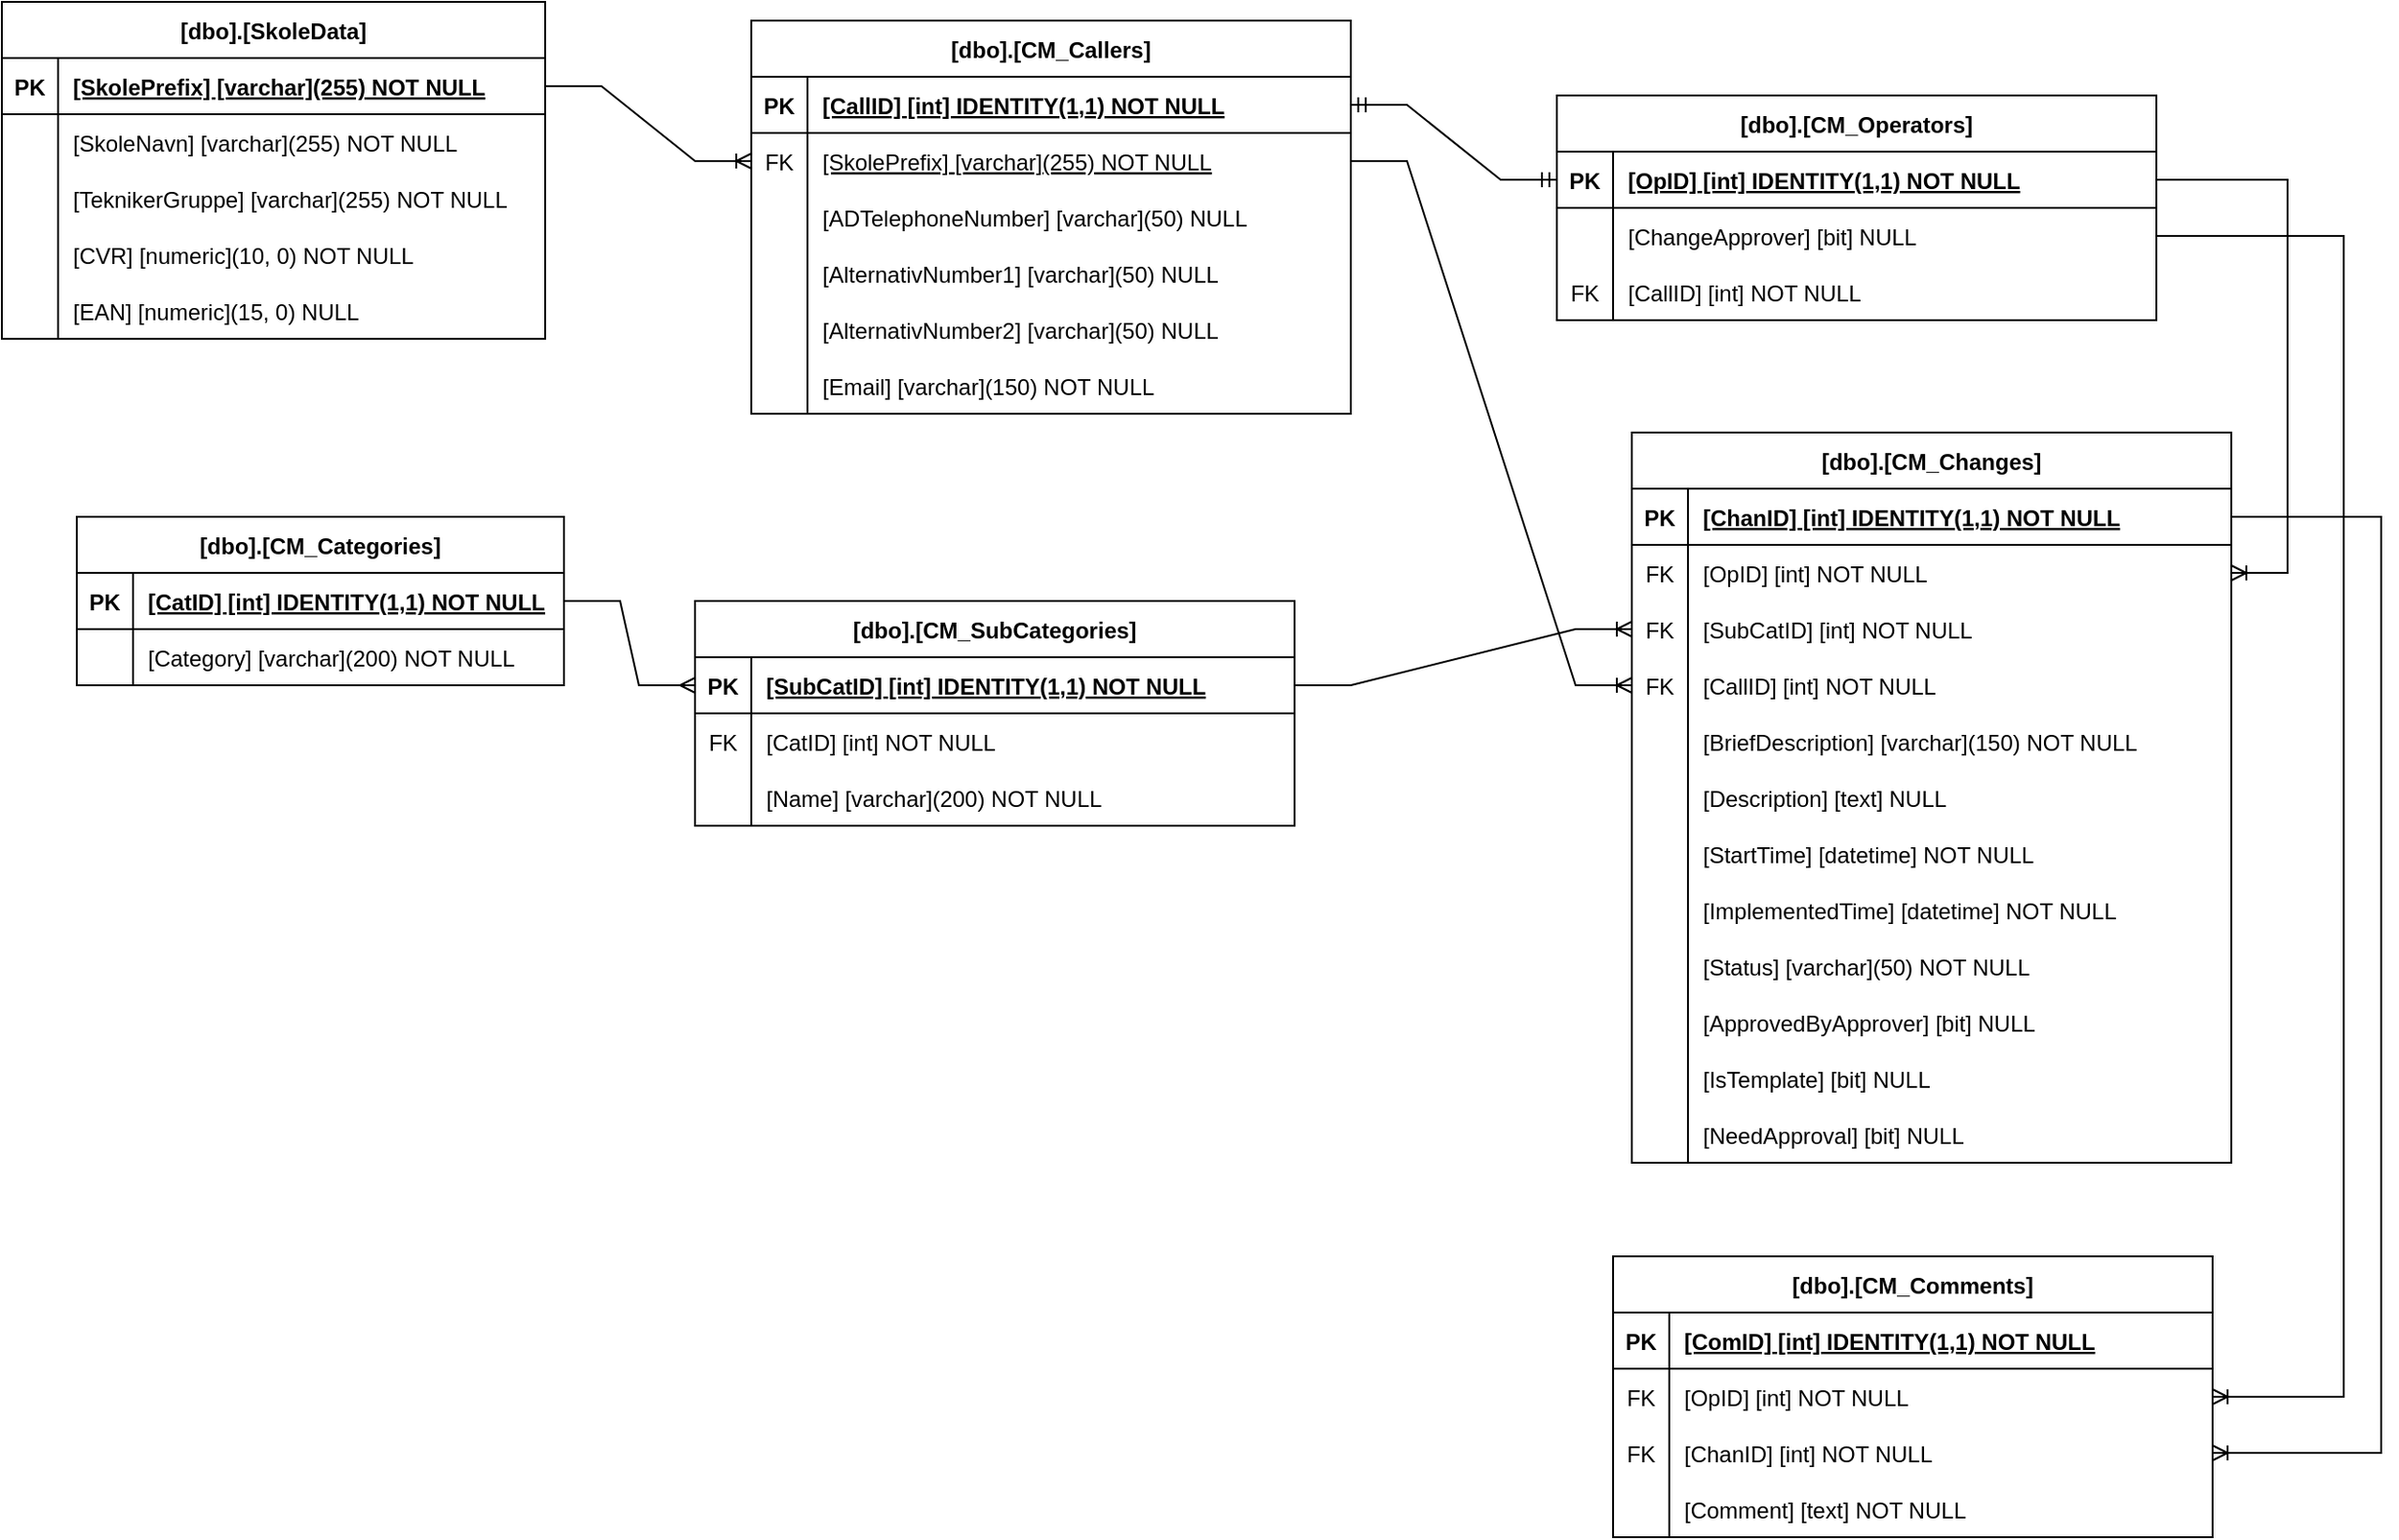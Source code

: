 <mxfile version="24.1.0" type="device" pages="2">
  <diagram id="Ptj1ARmOoN5-rdKoAn2v" name="NEW">
    <mxGraphModel dx="1906" dy="772" grid="1" gridSize="10" guides="1" tooltips="1" connect="1" arrows="1" fold="1" page="1" pageScale="1" pageWidth="827" pageHeight="1169" math="0" shadow="0">
      <root>
        <mxCell id="0" />
        <mxCell id="1" parent="0" />
        <mxCell id="eDXywMYc3PKdH7L_bJd_-723" value="[dbo].[CM_Operators]" style="shape=table;startSize=30;container=1;collapsible=1;childLayout=tableLayout;fixedRows=1;rowLines=0;fontStyle=1;align=center;resizeLast=1;" vertex="1" parent="1">
          <mxGeometry x="920" y="130" width="320" height="120" as="geometry" />
        </mxCell>
        <mxCell id="eDXywMYc3PKdH7L_bJd_-727" value="" style="shape=tableRow;horizontal=0;startSize=0;swimlaneHead=0;swimlaneBody=0;fillColor=none;collapsible=0;dropTarget=0;points=[[0,0.5],[1,0.5]];portConstraint=eastwest;strokeColor=inherit;top=0;left=0;right=0;bottom=1;" vertex="1" parent="eDXywMYc3PKdH7L_bJd_-723">
          <mxGeometry y="30" width="320" height="30" as="geometry" />
        </mxCell>
        <mxCell id="eDXywMYc3PKdH7L_bJd_-728" value="PK" style="shape=partialRectangle;overflow=hidden;connectable=0;fillColor=none;strokeColor=inherit;top=0;left=0;bottom=0;right=0;fontStyle=1;" vertex="1" parent="eDXywMYc3PKdH7L_bJd_-727">
          <mxGeometry width="30" height="30" as="geometry">
            <mxRectangle width="30" height="30" as="alternateBounds" />
          </mxGeometry>
        </mxCell>
        <mxCell id="eDXywMYc3PKdH7L_bJd_-729" value="[OpID] [int] IDENTITY(1,1) NOT NULL" style="shape=partialRectangle;overflow=hidden;connectable=0;fillColor=none;align=left;strokeColor=inherit;top=0;left=0;bottom=0;right=0;spacingLeft=6;fontStyle=5;" vertex="1" parent="eDXywMYc3PKdH7L_bJd_-727">
          <mxGeometry x="30" width="290" height="30" as="geometry">
            <mxRectangle width="290" height="30" as="alternateBounds" />
          </mxGeometry>
        </mxCell>
        <mxCell id="eDXywMYc3PKdH7L_bJd_-730" value="" style="shape=tableRow;horizontal=0;startSize=0;swimlaneHead=0;swimlaneBody=0;fillColor=none;collapsible=0;dropTarget=0;points=[[0,0.5],[1,0.5]];portConstraint=eastwest;strokeColor=inherit;top=0;left=0;right=0;bottom=0;" vertex="1" parent="eDXywMYc3PKdH7L_bJd_-723">
          <mxGeometry y="60" width="320" height="30" as="geometry" />
        </mxCell>
        <mxCell id="eDXywMYc3PKdH7L_bJd_-731" value="" style="shape=partialRectangle;overflow=hidden;connectable=0;fillColor=none;strokeColor=inherit;top=0;left=0;bottom=0;right=0;" vertex="1" parent="eDXywMYc3PKdH7L_bJd_-730">
          <mxGeometry width="30" height="30" as="geometry">
            <mxRectangle width="30" height="30" as="alternateBounds" />
          </mxGeometry>
        </mxCell>
        <mxCell id="eDXywMYc3PKdH7L_bJd_-732" value="[ChangeApprover] [bit] NULL" style="shape=partialRectangle;overflow=hidden;connectable=0;fillColor=none;align=left;strokeColor=inherit;top=0;left=0;bottom=0;right=0;spacingLeft=6;" vertex="1" parent="eDXywMYc3PKdH7L_bJd_-730">
          <mxGeometry x="30" width="290" height="30" as="geometry">
            <mxRectangle width="290" height="30" as="alternateBounds" />
          </mxGeometry>
        </mxCell>
        <mxCell id="eDXywMYc3PKdH7L_bJd_-877" value="" style="shape=tableRow;horizontal=0;startSize=0;swimlaneHead=0;swimlaneBody=0;fillColor=none;collapsible=0;dropTarget=0;points=[[0,0.5],[1,0.5]];portConstraint=eastwest;strokeColor=inherit;top=0;left=0;right=0;bottom=0;" vertex="1" parent="eDXywMYc3PKdH7L_bJd_-723">
          <mxGeometry y="90" width="320" height="30" as="geometry" />
        </mxCell>
        <mxCell id="eDXywMYc3PKdH7L_bJd_-878" value="FK" style="shape=partialRectangle;overflow=hidden;connectable=0;fillColor=none;strokeColor=inherit;top=0;left=0;bottom=0;right=0;" vertex="1" parent="eDXywMYc3PKdH7L_bJd_-877">
          <mxGeometry width="30" height="30" as="geometry">
            <mxRectangle width="30" height="30" as="alternateBounds" />
          </mxGeometry>
        </mxCell>
        <mxCell id="eDXywMYc3PKdH7L_bJd_-879" value="[CallID] [int] NOT NULL" style="shape=partialRectangle;overflow=hidden;connectable=0;fillColor=none;align=left;strokeColor=inherit;top=0;left=0;bottom=0;right=0;spacingLeft=6;" vertex="1" parent="eDXywMYc3PKdH7L_bJd_-877">
          <mxGeometry x="30" width="290" height="30" as="geometry">
            <mxRectangle width="290" height="30" as="alternateBounds" />
          </mxGeometry>
        </mxCell>
        <mxCell id="eDXywMYc3PKdH7L_bJd_-736" value="[dbo].[CM_Callers]" style="shape=table;startSize=30;container=1;collapsible=1;childLayout=tableLayout;fixedRows=1;rowLines=0;fontStyle=1;align=center;resizeLast=1;" vertex="1" parent="1">
          <mxGeometry x="490" y="90" width="320" height="210" as="geometry" />
        </mxCell>
        <mxCell id="eDXywMYc3PKdH7L_bJd_-737" value="" style="shape=tableRow;horizontal=0;startSize=0;swimlaneHead=0;swimlaneBody=0;fillColor=none;collapsible=0;dropTarget=0;points=[[0,0.5],[1,0.5]];portConstraint=eastwest;strokeColor=inherit;top=0;left=0;right=0;bottom=1;" vertex="1" parent="eDXywMYc3PKdH7L_bJd_-736">
          <mxGeometry y="30" width="320" height="30" as="geometry" />
        </mxCell>
        <mxCell id="eDXywMYc3PKdH7L_bJd_-738" value="PK" style="shape=partialRectangle;overflow=hidden;connectable=0;fillColor=none;strokeColor=inherit;top=0;left=0;bottom=0;right=0;fontStyle=1;" vertex="1" parent="eDXywMYc3PKdH7L_bJd_-737">
          <mxGeometry width="30" height="30" as="geometry">
            <mxRectangle width="30" height="30" as="alternateBounds" />
          </mxGeometry>
        </mxCell>
        <mxCell id="eDXywMYc3PKdH7L_bJd_-739" value="[CallID] [int] IDENTITY(1,1) NOT NULL" style="shape=partialRectangle;overflow=hidden;connectable=0;fillColor=none;align=left;strokeColor=inherit;top=0;left=0;bottom=0;right=0;spacingLeft=6;fontStyle=5;" vertex="1" parent="eDXywMYc3PKdH7L_bJd_-737">
          <mxGeometry x="30" width="290" height="30" as="geometry">
            <mxRectangle width="290" height="30" as="alternateBounds" />
          </mxGeometry>
        </mxCell>
        <mxCell id="eDXywMYc3PKdH7L_bJd_-740" value="" style="shape=tableRow;horizontal=0;startSize=0;swimlaneHead=0;swimlaneBody=0;fillColor=none;collapsible=0;dropTarget=0;points=[[0,0.5],[1,0.5]];portConstraint=eastwest;strokeColor=inherit;top=0;left=0;right=0;bottom=0;" vertex="1" parent="eDXywMYc3PKdH7L_bJd_-736">
          <mxGeometry y="60" width="320" height="30" as="geometry" />
        </mxCell>
        <mxCell id="eDXywMYc3PKdH7L_bJd_-741" value="FK" style="shape=partialRectangle;overflow=hidden;connectable=0;fillColor=none;strokeColor=inherit;top=0;left=0;bottom=0;right=0;" vertex="1" parent="eDXywMYc3PKdH7L_bJd_-740">
          <mxGeometry width="30" height="30" as="geometry">
            <mxRectangle width="30" height="30" as="alternateBounds" />
          </mxGeometry>
        </mxCell>
        <mxCell id="eDXywMYc3PKdH7L_bJd_-742" value="[SkolePrefix] [varchar](255) NOT NULL" style="shape=partialRectangle;overflow=hidden;connectable=0;fillColor=none;align=left;strokeColor=inherit;top=0;left=0;bottom=0;right=0;spacingLeft=6;fontStyle=4" vertex="1" parent="eDXywMYc3PKdH7L_bJd_-740">
          <mxGeometry x="30" width="290" height="30" as="geometry">
            <mxRectangle width="290" height="30" as="alternateBounds" />
          </mxGeometry>
        </mxCell>
        <mxCell id="eDXywMYc3PKdH7L_bJd_-743" value="" style="shape=tableRow;horizontal=0;startSize=0;swimlaneHead=0;swimlaneBody=0;fillColor=none;collapsible=0;dropTarget=0;points=[[0,0.5],[1,0.5]];portConstraint=eastwest;strokeColor=inherit;top=0;left=0;right=0;bottom=0;" vertex="1" parent="eDXywMYc3PKdH7L_bJd_-736">
          <mxGeometry y="90" width="320" height="30" as="geometry" />
        </mxCell>
        <mxCell id="eDXywMYc3PKdH7L_bJd_-744" value="" style="shape=partialRectangle;overflow=hidden;connectable=0;fillColor=none;strokeColor=inherit;top=0;left=0;bottom=0;right=0;" vertex="1" parent="eDXywMYc3PKdH7L_bJd_-743">
          <mxGeometry width="30" height="30" as="geometry">
            <mxRectangle width="30" height="30" as="alternateBounds" />
          </mxGeometry>
        </mxCell>
        <mxCell id="eDXywMYc3PKdH7L_bJd_-745" value="[ADTelephoneNumber] [varchar](50) NULL" style="shape=partialRectangle;overflow=hidden;connectable=0;fillColor=none;align=left;strokeColor=inherit;top=0;left=0;bottom=0;right=0;spacingLeft=6;" vertex="1" parent="eDXywMYc3PKdH7L_bJd_-743">
          <mxGeometry x="30" width="290" height="30" as="geometry">
            <mxRectangle width="290" height="30" as="alternateBounds" />
          </mxGeometry>
        </mxCell>
        <mxCell id="eDXywMYc3PKdH7L_bJd_-746" value="" style="shape=tableRow;horizontal=0;startSize=0;swimlaneHead=0;swimlaneBody=0;fillColor=none;collapsible=0;dropTarget=0;points=[[0,0.5],[1,0.5]];portConstraint=eastwest;strokeColor=inherit;top=0;left=0;right=0;bottom=0;" vertex="1" parent="eDXywMYc3PKdH7L_bJd_-736">
          <mxGeometry y="120" width="320" height="30" as="geometry" />
        </mxCell>
        <mxCell id="eDXywMYc3PKdH7L_bJd_-747" value="" style="shape=partialRectangle;overflow=hidden;connectable=0;fillColor=none;strokeColor=inherit;top=0;left=0;bottom=0;right=0;" vertex="1" parent="eDXywMYc3PKdH7L_bJd_-746">
          <mxGeometry width="30" height="30" as="geometry">
            <mxRectangle width="30" height="30" as="alternateBounds" />
          </mxGeometry>
        </mxCell>
        <mxCell id="eDXywMYc3PKdH7L_bJd_-748" value="[AlternativNumber1] [varchar](50) NULL" style="shape=partialRectangle;overflow=hidden;connectable=0;fillColor=none;align=left;strokeColor=inherit;top=0;left=0;bottom=0;right=0;spacingLeft=6;" vertex="1" parent="eDXywMYc3PKdH7L_bJd_-746">
          <mxGeometry x="30" width="290" height="30" as="geometry">
            <mxRectangle width="290" height="30" as="alternateBounds" />
          </mxGeometry>
        </mxCell>
        <mxCell id="eDXywMYc3PKdH7L_bJd_-749" value="" style="shape=tableRow;horizontal=0;startSize=0;swimlaneHead=0;swimlaneBody=0;fillColor=none;collapsible=0;dropTarget=0;points=[[0,0.5],[1,0.5]];portConstraint=eastwest;strokeColor=inherit;top=0;left=0;right=0;bottom=0;" vertex="1" parent="eDXywMYc3PKdH7L_bJd_-736">
          <mxGeometry y="150" width="320" height="30" as="geometry" />
        </mxCell>
        <mxCell id="eDXywMYc3PKdH7L_bJd_-750" value="" style="shape=partialRectangle;overflow=hidden;connectable=0;fillColor=none;strokeColor=inherit;top=0;left=0;bottom=0;right=0;" vertex="1" parent="eDXywMYc3PKdH7L_bJd_-749">
          <mxGeometry width="30" height="30" as="geometry">
            <mxRectangle width="30" height="30" as="alternateBounds" />
          </mxGeometry>
        </mxCell>
        <mxCell id="eDXywMYc3PKdH7L_bJd_-751" value="[AlternativNumber2] [varchar](50) NULL" style="shape=partialRectangle;overflow=hidden;connectable=0;fillColor=none;align=left;strokeColor=inherit;top=0;left=0;bottom=0;right=0;spacingLeft=6;" vertex="1" parent="eDXywMYc3PKdH7L_bJd_-749">
          <mxGeometry x="30" width="290" height="30" as="geometry">
            <mxRectangle width="290" height="30" as="alternateBounds" />
          </mxGeometry>
        </mxCell>
        <mxCell id="eDXywMYc3PKdH7L_bJd_-752" value="" style="shape=tableRow;horizontal=0;startSize=0;swimlaneHead=0;swimlaneBody=0;fillColor=none;collapsible=0;dropTarget=0;points=[[0,0.5],[1,0.5]];portConstraint=eastwest;strokeColor=inherit;top=0;left=0;right=0;bottom=0;" vertex="1" parent="eDXywMYc3PKdH7L_bJd_-736">
          <mxGeometry y="180" width="320" height="30" as="geometry" />
        </mxCell>
        <mxCell id="eDXywMYc3PKdH7L_bJd_-753" value="" style="shape=partialRectangle;overflow=hidden;connectable=0;fillColor=none;strokeColor=inherit;top=0;left=0;bottom=0;right=0;" vertex="1" parent="eDXywMYc3PKdH7L_bJd_-752">
          <mxGeometry width="30" height="30" as="geometry">
            <mxRectangle width="30" height="30" as="alternateBounds" />
          </mxGeometry>
        </mxCell>
        <mxCell id="eDXywMYc3PKdH7L_bJd_-754" value="[Email] [varchar](150) NOT NULL" style="shape=partialRectangle;overflow=hidden;connectable=0;fillColor=none;align=left;strokeColor=inherit;top=0;left=0;bottom=0;right=0;spacingLeft=6;" vertex="1" parent="eDXywMYc3PKdH7L_bJd_-752">
          <mxGeometry x="30" width="290" height="30" as="geometry">
            <mxRectangle width="290" height="30" as="alternateBounds" />
          </mxGeometry>
        </mxCell>
        <mxCell id="eDXywMYc3PKdH7L_bJd_-771" value="[dbo].[CM_Categories]" style="shape=table;startSize=30;container=1;collapsible=1;childLayout=tableLayout;fixedRows=1;rowLines=0;fontStyle=1;align=center;resizeLast=1;" vertex="1" parent="1">
          <mxGeometry x="130" y="355" width="260" height="90" as="geometry" />
        </mxCell>
        <mxCell id="eDXywMYc3PKdH7L_bJd_-772" value="" style="shape=tableRow;horizontal=0;startSize=0;swimlaneHead=0;swimlaneBody=0;fillColor=none;collapsible=0;dropTarget=0;points=[[0,0.5],[1,0.5]];portConstraint=eastwest;strokeColor=inherit;top=0;left=0;right=0;bottom=1;" vertex="1" parent="eDXywMYc3PKdH7L_bJd_-771">
          <mxGeometry y="30" width="260" height="30" as="geometry" />
        </mxCell>
        <mxCell id="eDXywMYc3PKdH7L_bJd_-773" value="PK" style="shape=partialRectangle;overflow=hidden;connectable=0;fillColor=none;strokeColor=inherit;top=0;left=0;bottom=0;right=0;fontStyle=1;" vertex="1" parent="eDXywMYc3PKdH7L_bJd_-772">
          <mxGeometry width="30" height="30" as="geometry">
            <mxRectangle width="30" height="30" as="alternateBounds" />
          </mxGeometry>
        </mxCell>
        <mxCell id="eDXywMYc3PKdH7L_bJd_-774" value="[CatID] [int] IDENTITY(1,1) NOT NULL" style="shape=partialRectangle;overflow=hidden;connectable=0;fillColor=none;align=left;strokeColor=inherit;top=0;left=0;bottom=0;right=0;spacingLeft=6;fontStyle=5;" vertex="1" parent="eDXywMYc3PKdH7L_bJd_-772">
          <mxGeometry x="30" width="230" height="30" as="geometry">
            <mxRectangle width="230" height="30" as="alternateBounds" />
          </mxGeometry>
        </mxCell>
        <mxCell id="eDXywMYc3PKdH7L_bJd_-775" value="" style="shape=tableRow;horizontal=0;startSize=0;swimlaneHead=0;swimlaneBody=0;fillColor=none;collapsible=0;dropTarget=0;points=[[0,0.5],[1,0.5]];portConstraint=eastwest;strokeColor=inherit;top=0;left=0;right=0;bottom=0;" vertex="1" parent="eDXywMYc3PKdH7L_bJd_-771">
          <mxGeometry y="60" width="260" height="30" as="geometry" />
        </mxCell>
        <mxCell id="eDXywMYc3PKdH7L_bJd_-776" value="" style="shape=partialRectangle;overflow=hidden;connectable=0;fillColor=none;strokeColor=inherit;top=0;left=0;bottom=0;right=0;" vertex="1" parent="eDXywMYc3PKdH7L_bJd_-775">
          <mxGeometry width="30" height="30" as="geometry">
            <mxRectangle width="30" height="30" as="alternateBounds" />
          </mxGeometry>
        </mxCell>
        <mxCell id="eDXywMYc3PKdH7L_bJd_-777" value="[Category] [varchar](200) NOT NULL" style="shape=partialRectangle;overflow=hidden;connectable=0;fillColor=none;align=left;strokeColor=inherit;top=0;left=0;bottom=0;right=0;spacingLeft=6;" vertex="1" parent="eDXywMYc3PKdH7L_bJd_-775">
          <mxGeometry x="30" width="230" height="30" as="geometry">
            <mxRectangle width="230" height="30" as="alternateBounds" />
          </mxGeometry>
        </mxCell>
        <mxCell id="eDXywMYc3PKdH7L_bJd_-778" value="[dbo].[CM_SubCategories]" style="shape=table;startSize=30;container=1;collapsible=1;childLayout=tableLayout;fixedRows=1;rowLines=0;fontStyle=1;align=center;resizeLast=1;" vertex="1" parent="1">
          <mxGeometry x="460" y="400" width="320" height="120" as="geometry" />
        </mxCell>
        <mxCell id="eDXywMYc3PKdH7L_bJd_-782" value="" style="shape=tableRow;horizontal=0;startSize=0;swimlaneHead=0;swimlaneBody=0;fillColor=none;collapsible=0;dropTarget=0;points=[[0,0.5],[1,0.5]];portConstraint=eastwest;strokeColor=inherit;top=0;left=0;right=0;bottom=1;" vertex="1" parent="eDXywMYc3PKdH7L_bJd_-778">
          <mxGeometry y="30" width="320" height="30" as="geometry" />
        </mxCell>
        <mxCell id="eDXywMYc3PKdH7L_bJd_-783" value="PK" style="shape=partialRectangle;overflow=hidden;connectable=0;fillColor=none;strokeColor=inherit;top=0;left=0;bottom=0;right=0;fontStyle=1;" vertex="1" parent="eDXywMYc3PKdH7L_bJd_-782">
          <mxGeometry width="30" height="30" as="geometry">
            <mxRectangle width="30" height="30" as="alternateBounds" />
          </mxGeometry>
        </mxCell>
        <mxCell id="eDXywMYc3PKdH7L_bJd_-784" value="[SubCatID] [int] IDENTITY(1,1) NOT NULL" style="shape=partialRectangle;overflow=hidden;connectable=0;fillColor=none;align=left;strokeColor=inherit;top=0;left=0;bottom=0;right=0;spacingLeft=6;fontStyle=5;" vertex="1" parent="eDXywMYc3PKdH7L_bJd_-782">
          <mxGeometry x="30" width="290" height="30" as="geometry">
            <mxRectangle width="290" height="30" as="alternateBounds" />
          </mxGeometry>
        </mxCell>
        <mxCell id="eDXywMYc3PKdH7L_bJd_-785" value="" style="shape=tableRow;horizontal=0;startSize=0;swimlaneHead=0;swimlaneBody=0;fillColor=none;collapsible=0;dropTarget=0;points=[[0,0.5],[1,0.5]];portConstraint=eastwest;strokeColor=inherit;top=0;left=0;right=0;bottom=0;" vertex="1" parent="eDXywMYc3PKdH7L_bJd_-778">
          <mxGeometry y="60" width="320" height="30" as="geometry" />
        </mxCell>
        <mxCell id="eDXywMYc3PKdH7L_bJd_-786" value="FK" style="shape=partialRectangle;overflow=hidden;connectable=0;fillColor=none;strokeColor=inherit;top=0;left=0;bottom=0;right=0;" vertex="1" parent="eDXywMYc3PKdH7L_bJd_-785">
          <mxGeometry width="30" height="30" as="geometry">
            <mxRectangle width="30" height="30" as="alternateBounds" />
          </mxGeometry>
        </mxCell>
        <mxCell id="eDXywMYc3PKdH7L_bJd_-787" value="[CatID] [int] NOT NULL" style="shape=partialRectangle;overflow=hidden;connectable=0;fillColor=none;align=left;strokeColor=inherit;top=0;left=0;bottom=0;right=0;spacingLeft=6;" vertex="1" parent="eDXywMYc3PKdH7L_bJd_-785">
          <mxGeometry x="30" width="290" height="30" as="geometry">
            <mxRectangle width="290" height="30" as="alternateBounds" />
          </mxGeometry>
        </mxCell>
        <mxCell id="eDXywMYc3PKdH7L_bJd_-881" value="" style="shape=tableRow;horizontal=0;startSize=0;swimlaneHead=0;swimlaneBody=0;fillColor=none;collapsible=0;dropTarget=0;points=[[0,0.5],[1,0.5]];portConstraint=eastwest;strokeColor=inherit;top=0;left=0;right=0;bottom=0;" vertex="1" parent="eDXywMYc3PKdH7L_bJd_-778">
          <mxGeometry y="90" width="320" height="30" as="geometry" />
        </mxCell>
        <mxCell id="eDXywMYc3PKdH7L_bJd_-882" value="" style="shape=partialRectangle;overflow=hidden;connectable=0;fillColor=none;strokeColor=inherit;top=0;left=0;bottom=0;right=0;" vertex="1" parent="eDXywMYc3PKdH7L_bJd_-881">
          <mxGeometry width="30" height="30" as="geometry">
            <mxRectangle width="30" height="30" as="alternateBounds" />
          </mxGeometry>
        </mxCell>
        <mxCell id="eDXywMYc3PKdH7L_bJd_-883" value="[Name] [varchar](200) NOT NULL" style="shape=partialRectangle;overflow=hidden;connectable=0;fillColor=none;align=left;strokeColor=inherit;top=0;left=0;bottom=0;right=0;spacingLeft=6;" vertex="1" parent="eDXywMYc3PKdH7L_bJd_-881">
          <mxGeometry x="30" width="290" height="30" as="geometry">
            <mxRectangle width="290" height="30" as="alternateBounds" />
          </mxGeometry>
        </mxCell>
        <mxCell id="eDXywMYc3PKdH7L_bJd_-837" value="[dbo].[CM_Comments]" style="shape=table;startSize=30;container=1;collapsible=1;childLayout=tableLayout;fixedRows=1;rowLines=0;fontStyle=1;align=center;resizeLast=1;" vertex="1" parent="1">
          <mxGeometry x="950" y="750" width="320" height="150" as="geometry" />
        </mxCell>
        <mxCell id="eDXywMYc3PKdH7L_bJd_-844" value="" style="shape=tableRow;horizontal=0;startSize=0;swimlaneHead=0;swimlaneBody=0;fillColor=none;collapsible=0;dropTarget=0;points=[[0,0.5],[1,0.5]];portConstraint=eastwest;strokeColor=inherit;top=0;left=0;right=0;bottom=1;" vertex="1" parent="eDXywMYc3PKdH7L_bJd_-837">
          <mxGeometry y="30" width="320" height="30" as="geometry" />
        </mxCell>
        <mxCell id="eDXywMYc3PKdH7L_bJd_-845" value="PK" style="shape=partialRectangle;overflow=hidden;connectable=0;fillColor=none;strokeColor=inherit;top=0;left=0;bottom=0;right=0;fontStyle=1;" vertex="1" parent="eDXywMYc3PKdH7L_bJd_-844">
          <mxGeometry width="30" height="30" as="geometry">
            <mxRectangle width="30" height="30" as="alternateBounds" />
          </mxGeometry>
        </mxCell>
        <mxCell id="eDXywMYc3PKdH7L_bJd_-846" value="[ComID] [int] IDENTITY(1,1) NOT NULL" style="shape=partialRectangle;overflow=hidden;connectable=0;fillColor=none;align=left;strokeColor=inherit;top=0;left=0;bottom=0;right=0;spacingLeft=6;fontStyle=5;" vertex="1" parent="eDXywMYc3PKdH7L_bJd_-844">
          <mxGeometry x="30" width="290" height="30" as="geometry">
            <mxRectangle width="290" height="30" as="alternateBounds" />
          </mxGeometry>
        </mxCell>
        <mxCell id="eDXywMYc3PKdH7L_bJd_-847" value="" style="shape=tableRow;horizontal=0;startSize=0;swimlaneHead=0;swimlaneBody=0;fillColor=none;collapsible=0;dropTarget=0;points=[[0,0.5],[1,0.5]];portConstraint=eastwest;strokeColor=inherit;top=0;left=0;right=0;bottom=0;" vertex="1" parent="eDXywMYc3PKdH7L_bJd_-837">
          <mxGeometry y="60" width="320" height="30" as="geometry" />
        </mxCell>
        <mxCell id="eDXywMYc3PKdH7L_bJd_-848" value="FK" style="shape=partialRectangle;overflow=hidden;connectable=0;fillColor=none;strokeColor=inherit;top=0;left=0;bottom=0;right=0;" vertex="1" parent="eDXywMYc3PKdH7L_bJd_-847">
          <mxGeometry width="30" height="30" as="geometry">
            <mxRectangle width="30" height="30" as="alternateBounds" />
          </mxGeometry>
        </mxCell>
        <mxCell id="eDXywMYc3PKdH7L_bJd_-849" value="[OpID] [int] NOT NULL" style="shape=partialRectangle;overflow=hidden;connectable=0;fillColor=none;align=left;strokeColor=inherit;top=0;left=0;bottom=0;right=0;spacingLeft=6;" vertex="1" parent="eDXywMYc3PKdH7L_bJd_-847">
          <mxGeometry x="30" width="290" height="30" as="geometry">
            <mxRectangle width="290" height="30" as="alternateBounds" />
          </mxGeometry>
        </mxCell>
        <mxCell id="eDXywMYc3PKdH7L_bJd_-899" value="" style="shape=tableRow;horizontal=0;startSize=0;swimlaneHead=0;swimlaneBody=0;fillColor=none;collapsible=0;dropTarget=0;points=[[0,0.5],[1,0.5]];portConstraint=eastwest;strokeColor=inherit;top=0;left=0;right=0;bottom=0;" vertex="1" parent="eDXywMYc3PKdH7L_bJd_-837">
          <mxGeometry y="90" width="320" height="30" as="geometry" />
        </mxCell>
        <mxCell id="eDXywMYc3PKdH7L_bJd_-900" value="FK" style="shape=partialRectangle;overflow=hidden;connectable=0;fillColor=none;strokeColor=inherit;top=0;left=0;bottom=0;right=0;" vertex="1" parent="eDXywMYc3PKdH7L_bJd_-899">
          <mxGeometry width="30" height="30" as="geometry">
            <mxRectangle width="30" height="30" as="alternateBounds" />
          </mxGeometry>
        </mxCell>
        <mxCell id="eDXywMYc3PKdH7L_bJd_-901" value="[ChanID] [int] NOT NULL" style="shape=partialRectangle;overflow=hidden;connectable=0;fillColor=none;align=left;strokeColor=inherit;top=0;left=0;bottom=0;right=0;spacingLeft=6;" vertex="1" parent="eDXywMYc3PKdH7L_bJd_-899">
          <mxGeometry x="30" width="290" height="30" as="geometry">
            <mxRectangle width="290" height="30" as="alternateBounds" />
          </mxGeometry>
        </mxCell>
        <mxCell id="eDXywMYc3PKdH7L_bJd_-902" value="" style="shape=tableRow;horizontal=0;startSize=0;swimlaneHead=0;swimlaneBody=0;fillColor=none;collapsible=0;dropTarget=0;points=[[0,0.5],[1,0.5]];portConstraint=eastwest;strokeColor=inherit;top=0;left=0;right=0;bottom=0;" vertex="1" parent="eDXywMYc3PKdH7L_bJd_-837">
          <mxGeometry y="120" width="320" height="30" as="geometry" />
        </mxCell>
        <mxCell id="eDXywMYc3PKdH7L_bJd_-903" value="" style="shape=partialRectangle;overflow=hidden;connectable=0;fillColor=none;strokeColor=inherit;top=0;left=0;bottom=0;right=0;" vertex="1" parent="eDXywMYc3PKdH7L_bJd_-902">
          <mxGeometry width="30" height="30" as="geometry">
            <mxRectangle width="30" height="30" as="alternateBounds" />
          </mxGeometry>
        </mxCell>
        <mxCell id="eDXywMYc3PKdH7L_bJd_-904" value="[Comment] [text] NOT NULL" style="shape=partialRectangle;overflow=hidden;connectable=0;fillColor=none;align=left;strokeColor=inherit;top=0;left=0;bottom=0;right=0;spacingLeft=6;" vertex="1" parent="eDXywMYc3PKdH7L_bJd_-902">
          <mxGeometry x="30" width="290" height="30" as="geometry">
            <mxRectangle width="290" height="30" as="alternateBounds" />
          </mxGeometry>
        </mxCell>
        <mxCell id="eDXywMYc3PKdH7L_bJd_-856" value="[dbo].[SkoleData]" style="shape=table;startSize=30;container=1;collapsible=1;childLayout=tableLayout;fixedRows=1;rowLines=0;fontStyle=1;align=center;resizeLast=1;" vertex="1" parent="1">
          <mxGeometry x="90" y="80" width="290" height="180" as="geometry" />
        </mxCell>
        <mxCell id="eDXywMYc3PKdH7L_bJd_-857" value="" style="shape=tableRow;horizontal=0;startSize=0;swimlaneHead=0;swimlaneBody=0;fillColor=none;collapsible=0;dropTarget=0;points=[[0,0.5],[1,0.5]];portConstraint=eastwest;strokeColor=inherit;top=0;left=0;right=0;bottom=1;" vertex="1" parent="eDXywMYc3PKdH7L_bJd_-856">
          <mxGeometry y="30" width="290" height="30" as="geometry" />
        </mxCell>
        <mxCell id="eDXywMYc3PKdH7L_bJd_-858" value="PK" style="shape=partialRectangle;overflow=hidden;connectable=0;fillColor=none;strokeColor=inherit;top=0;left=0;bottom=0;right=0;fontStyle=1;" vertex="1" parent="eDXywMYc3PKdH7L_bJd_-857">
          <mxGeometry width="30" height="30" as="geometry">
            <mxRectangle width="30" height="30" as="alternateBounds" />
          </mxGeometry>
        </mxCell>
        <mxCell id="eDXywMYc3PKdH7L_bJd_-859" value="[SkolePrefix] [varchar](255) NOT NULL" style="shape=partialRectangle;overflow=hidden;connectable=0;fillColor=none;align=left;strokeColor=inherit;top=0;left=0;bottom=0;right=0;spacingLeft=6;fontStyle=5;" vertex="1" parent="eDXywMYc3PKdH7L_bJd_-857">
          <mxGeometry x="30" width="260" height="30" as="geometry">
            <mxRectangle width="260" height="30" as="alternateBounds" />
          </mxGeometry>
        </mxCell>
        <mxCell id="eDXywMYc3PKdH7L_bJd_-860" value="" style="shape=tableRow;horizontal=0;startSize=0;swimlaneHead=0;swimlaneBody=0;fillColor=none;collapsible=0;dropTarget=0;points=[[0,0.5],[1,0.5]];portConstraint=eastwest;strokeColor=inherit;top=0;left=0;right=0;bottom=0;" vertex="1" parent="eDXywMYc3PKdH7L_bJd_-856">
          <mxGeometry y="60" width="290" height="30" as="geometry" />
        </mxCell>
        <mxCell id="eDXywMYc3PKdH7L_bJd_-861" value="" style="shape=partialRectangle;overflow=hidden;connectable=0;fillColor=none;strokeColor=inherit;top=0;left=0;bottom=0;right=0;" vertex="1" parent="eDXywMYc3PKdH7L_bJd_-860">
          <mxGeometry width="30" height="30" as="geometry">
            <mxRectangle width="30" height="30" as="alternateBounds" />
          </mxGeometry>
        </mxCell>
        <mxCell id="eDXywMYc3PKdH7L_bJd_-862" value="[SkoleNavn] [varchar](255) NOT NULL" style="shape=partialRectangle;overflow=hidden;connectable=0;fillColor=none;align=left;strokeColor=inherit;top=0;left=0;bottom=0;right=0;spacingLeft=6;" vertex="1" parent="eDXywMYc3PKdH7L_bJd_-860">
          <mxGeometry x="30" width="260" height="30" as="geometry">
            <mxRectangle width="260" height="30" as="alternateBounds" />
          </mxGeometry>
        </mxCell>
        <mxCell id="eDXywMYc3PKdH7L_bJd_-863" value="" style="shape=tableRow;horizontal=0;startSize=0;swimlaneHead=0;swimlaneBody=0;fillColor=none;collapsible=0;dropTarget=0;points=[[0,0.5],[1,0.5]];portConstraint=eastwest;strokeColor=inherit;top=0;left=0;right=0;bottom=0;" vertex="1" parent="eDXywMYc3PKdH7L_bJd_-856">
          <mxGeometry y="90" width="290" height="30" as="geometry" />
        </mxCell>
        <mxCell id="eDXywMYc3PKdH7L_bJd_-864" value="" style="shape=partialRectangle;overflow=hidden;connectable=0;fillColor=none;strokeColor=inherit;top=0;left=0;bottom=0;right=0;" vertex="1" parent="eDXywMYc3PKdH7L_bJd_-863">
          <mxGeometry width="30" height="30" as="geometry">
            <mxRectangle width="30" height="30" as="alternateBounds" />
          </mxGeometry>
        </mxCell>
        <mxCell id="eDXywMYc3PKdH7L_bJd_-865" value="[TeknikerGruppe] [varchar](255) NOT NULL" style="shape=partialRectangle;overflow=hidden;connectable=0;fillColor=none;align=left;strokeColor=inherit;top=0;left=0;bottom=0;right=0;spacingLeft=6;" vertex="1" parent="eDXywMYc3PKdH7L_bJd_-863">
          <mxGeometry x="30" width="260" height="30" as="geometry">
            <mxRectangle width="260" height="30" as="alternateBounds" />
          </mxGeometry>
        </mxCell>
        <mxCell id="eDXywMYc3PKdH7L_bJd_-866" value="" style="shape=tableRow;horizontal=0;startSize=0;swimlaneHead=0;swimlaneBody=0;fillColor=none;collapsible=0;dropTarget=0;points=[[0,0.5],[1,0.5]];portConstraint=eastwest;strokeColor=inherit;top=0;left=0;right=0;bottom=0;" vertex="1" parent="eDXywMYc3PKdH7L_bJd_-856">
          <mxGeometry y="120" width="290" height="30" as="geometry" />
        </mxCell>
        <mxCell id="eDXywMYc3PKdH7L_bJd_-867" value="" style="shape=partialRectangle;overflow=hidden;connectable=0;fillColor=none;strokeColor=inherit;top=0;left=0;bottom=0;right=0;" vertex="1" parent="eDXywMYc3PKdH7L_bJd_-866">
          <mxGeometry width="30" height="30" as="geometry">
            <mxRectangle width="30" height="30" as="alternateBounds" />
          </mxGeometry>
        </mxCell>
        <mxCell id="eDXywMYc3PKdH7L_bJd_-868" value="[CVR] [numeric](10, 0) NOT NULL" style="shape=partialRectangle;overflow=hidden;connectable=0;fillColor=none;align=left;strokeColor=inherit;top=0;left=0;bottom=0;right=0;spacingLeft=6;" vertex="1" parent="eDXywMYc3PKdH7L_bJd_-866">
          <mxGeometry x="30" width="260" height="30" as="geometry">
            <mxRectangle width="260" height="30" as="alternateBounds" />
          </mxGeometry>
        </mxCell>
        <mxCell id="eDXywMYc3PKdH7L_bJd_-869" value="" style="shape=tableRow;horizontal=0;startSize=0;swimlaneHead=0;swimlaneBody=0;fillColor=none;collapsible=0;dropTarget=0;points=[[0,0.5],[1,0.5]];portConstraint=eastwest;strokeColor=inherit;top=0;left=0;right=0;bottom=0;" vertex="1" parent="eDXywMYc3PKdH7L_bJd_-856">
          <mxGeometry y="150" width="290" height="30" as="geometry" />
        </mxCell>
        <mxCell id="eDXywMYc3PKdH7L_bJd_-870" value="" style="shape=partialRectangle;overflow=hidden;connectable=0;fillColor=none;strokeColor=inherit;top=0;left=0;bottom=0;right=0;" vertex="1" parent="eDXywMYc3PKdH7L_bJd_-869">
          <mxGeometry width="30" height="30" as="geometry">
            <mxRectangle width="30" height="30" as="alternateBounds" />
          </mxGeometry>
        </mxCell>
        <mxCell id="eDXywMYc3PKdH7L_bJd_-871" value="[EAN] [numeric](15, 0) NULL" style="shape=partialRectangle;overflow=hidden;connectable=0;fillColor=none;align=left;strokeColor=inherit;top=0;left=0;bottom=0;right=0;spacingLeft=6;" vertex="1" parent="eDXywMYc3PKdH7L_bJd_-869">
          <mxGeometry x="30" width="260" height="30" as="geometry">
            <mxRectangle width="260" height="30" as="alternateBounds" />
          </mxGeometry>
        </mxCell>
        <mxCell id="eDXywMYc3PKdH7L_bJd_-872" value="" style="edgeStyle=entityRelationEdgeStyle;fontSize=12;html=1;endArrow=ERoneToMany;rounded=0;exitX=1;exitY=0.5;exitDx=0;exitDy=0;entryX=0;entryY=0.5;entryDx=0;entryDy=0;" edge="1" parent="1" source="eDXywMYc3PKdH7L_bJd_-857" target="eDXywMYc3PKdH7L_bJd_-740">
          <mxGeometry width="100" height="100" relative="1" as="geometry">
            <mxPoint x="540" y="130" as="sourcePoint" />
            <mxPoint x="640" y="30" as="targetPoint" />
          </mxGeometry>
        </mxCell>
        <mxCell id="eDXywMYc3PKdH7L_bJd_-873" value="" style="edgeStyle=entityRelationEdgeStyle;fontSize=12;html=1;endArrow=ERmandOne;startArrow=ERmandOne;rounded=0;exitX=1;exitY=0.5;exitDx=0;exitDy=0;entryX=0;entryY=0.5;entryDx=0;entryDy=0;" edge="1" parent="1" source="eDXywMYc3PKdH7L_bJd_-737" target="eDXywMYc3PKdH7L_bJd_-727">
          <mxGeometry width="100" height="100" relative="1" as="geometry">
            <mxPoint x="300" y="480" as="sourcePoint" />
            <mxPoint x="400" y="380" as="targetPoint" />
          </mxGeometry>
        </mxCell>
        <mxCell id="eDXywMYc3PKdH7L_bJd_-880" value="" style="edgeStyle=entityRelationEdgeStyle;fontSize=12;html=1;endArrow=ERmany;rounded=0;exitX=1;exitY=0.5;exitDx=0;exitDy=0;entryX=0;entryY=0.5;entryDx=0;entryDy=0;" edge="1" parent="1" source="eDXywMYc3PKdH7L_bJd_-772">
          <mxGeometry width="100" height="100" relative="1" as="geometry">
            <mxPoint x="230" y="600" as="sourcePoint" />
            <mxPoint x="460" y="445" as="targetPoint" />
          </mxGeometry>
        </mxCell>
        <mxCell id="eDXywMYc3PKdH7L_bJd_-895" value="" style="edgeStyle=orthogonalEdgeStyle;fontSize=12;html=1;endArrow=ERoneToMany;rounded=0;exitX=1;exitY=0.5;exitDx=0;exitDy=0;entryX=1;entryY=0.5;entryDx=0;entryDy=0;" edge="1" parent="1" source="eDXywMYc3PKdH7L_bJd_-727" target="eDXywMYc3PKdH7L_bJd_-801">
          <mxGeometry width="100" height="100" relative="1" as="geometry">
            <mxPoint x="790" y="570" as="sourcePoint" />
            <mxPoint x="830" y="485" as="targetPoint" />
            <Array as="points">
              <mxPoint x="1310" y="175" />
              <mxPoint x="1310" y="385" />
            </Array>
          </mxGeometry>
        </mxCell>
        <mxCell id="eDXywMYc3PKdH7L_bJd_-791" value="[dbo].[CM_Changes]" style="shape=table;startSize=30;container=1;collapsible=1;childLayout=tableLayout;fixedRows=1;rowLines=0;fontStyle=1;align=center;resizeLast=1;" vertex="1" parent="1">
          <mxGeometry x="960" y="310" width="320" height="390" as="geometry" />
        </mxCell>
        <mxCell id="eDXywMYc3PKdH7L_bJd_-798" value="" style="shape=tableRow;horizontal=0;startSize=0;swimlaneHead=0;swimlaneBody=0;fillColor=none;collapsible=0;dropTarget=0;points=[[0,0.5],[1,0.5]];portConstraint=eastwest;strokeColor=inherit;top=0;left=0;right=0;bottom=1;" vertex="1" parent="eDXywMYc3PKdH7L_bJd_-791">
          <mxGeometry y="30" width="320" height="30" as="geometry" />
        </mxCell>
        <mxCell id="eDXywMYc3PKdH7L_bJd_-799" value="PK" style="shape=partialRectangle;overflow=hidden;connectable=0;fillColor=none;strokeColor=inherit;top=0;left=0;bottom=0;right=0;fontStyle=1;" vertex="1" parent="eDXywMYc3PKdH7L_bJd_-798">
          <mxGeometry width="30" height="30" as="geometry">
            <mxRectangle width="30" height="30" as="alternateBounds" />
          </mxGeometry>
        </mxCell>
        <mxCell id="eDXywMYc3PKdH7L_bJd_-800" value="[ChanID] [int] IDENTITY(1,1) NOT NULL" style="shape=partialRectangle;overflow=hidden;connectable=0;fillColor=none;align=left;strokeColor=inherit;top=0;left=0;bottom=0;right=0;spacingLeft=6;fontStyle=5;" vertex="1" parent="eDXywMYc3PKdH7L_bJd_-798">
          <mxGeometry x="30" width="290" height="30" as="geometry">
            <mxRectangle width="290" height="30" as="alternateBounds" />
          </mxGeometry>
        </mxCell>
        <mxCell id="eDXywMYc3PKdH7L_bJd_-801" value="" style="shape=tableRow;horizontal=0;startSize=0;swimlaneHead=0;swimlaneBody=0;fillColor=none;collapsible=0;dropTarget=0;points=[[0,0.5],[1,0.5]];portConstraint=eastwest;strokeColor=inherit;top=0;left=0;right=0;bottom=0;" vertex="1" parent="eDXywMYc3PKdH7L_bJd_-791">
          <mxGeometry y="60" width="320" height="30" as="geometry" />
        </mxCell>
        <mxCell id="eDXywMYc3PKdH7L_bJd_-802" value="FK" style="shape=partialRectangle;overflow=hidden;connectable=0;fillColor=none;strokeColor=inherit;top=0;left=0;bottom=0;right=0;" vertex="1" parent="eDXywMYc3PKdH7L_bJd_-801">
          <mxGeometry width="30" height="30" as="geometry">
            <mxRectangle width="30" height="30" as="alternateBounds" />
          </mxGeometry>
        </mxCell>
        <mxCell id="eDXywMYc3PKdH7L_bJd_-803" value="[OpID] [int] NOT NULL" style="shape=partialRectangle;overflow=hidden;connectable=0;fillColor=none;align=left;strokeColor=inherit;top=0;left=0;bottom=0;right=0;spacingLeft=6;" vertex="1" parent="eDXywMYc3PKdH7L_bJd_-801">
          <mxGeometry x="30" width="290" height="30" as="geometry">
            <mxRectangle width="290" height="30" as="alternateBounds" />
          </mxGeometry>
        </mxCell>
        <mxCell id="eDXywMYc3PKdH7L_bJd_-884" value="" style="shape=tableRow;horizontal=0;startSize=0;swimlaneHead=0;swimlaneBody=0;fillColor=none;collapsible=0;dropTarget=0;points=[[0,0.5],[1,0.5]];portConstraint=eastwest;strokeColor=inherit;top=0;left=0;right=0;bottom=0;" vertex="1" parent="eDXywMYc3PKdH7L_bJd_-791">
          <mxGeometry y="90" width="320" height="30" as="geometry" />
        </mxCell>
        <mxCell id="eDXywMYc3PKdH7L_bJd_-885" value="FK" style="shape=partialRectangle;overflow=hidden;connectable=0;fillColor=none;strokeColor=inherit;top=0;left=0;bottom=0;right=0;" vertex="1" parent="eDXywMYc3PKdH7L_bJd_-884">
          <mxGeometry width="30" height="30" as="geometry">
            <mxRectangle width="30" height="30" as="alternateBounds" />
          </mxGeometry>
        </mxCell>
        <mxCell id="eDXywMYc3PKdH7L_bJd_-886" value="[SubCatID] [int] NOT NULL" style="shape=partialRectangle;overflow=hidden;connectable=0;fillColor=none;align=left;strokeColor=inherit;top=0;left=0;bottom=0;right=0;spacingLeft=6;" vertex="1" parent="eDXywMYc3PKdH7L_bJd_-884">
          <mxGeometry x="30" width="290" height="30" as="geometry">
            <mxRectangle width="290" height="30" as="alternateBounds" />
          </mxGeometry>
        </mxCell>
        <mxCell id="eDXywMYc3PKdH7L_bJd_-887" value="" style="shape=tableRow;horizontal=0;startSize=0;swimlaneHead=0;swimlaneBody=0;fillColor=none;collapsible=0;dropTarget=0;points=[[0,0.5],[1,0.5]];portConstraint=eastwest;strokeColor=inherit;top=0;left=0;right=0;bottom=0;" vertex="1" parent="eDXywMYc3PKdH7L_bJd_-791">
          <mxGeometry y="120" width="320" height="30" as="geometry" />
        </mxCell>
        <mxCell id="eDXywMYc3PKdH7L_bJd_-888" value="FK" style="shape=partialRectangle;overflow=hidden;connectable=0;fillColor=none;strokeColor=inherit;top=0;left=0;bottom=0;right=0;" vertex="1" parent="eDXywMYc3PKdH7L_bJd_-887">
          <mxGeometry width="30" height="30" as="geometry">
            <mxRectangle width="30" height="30" as="alternateBounds" />
          </mxGeometry>
        </mxCell>
        <mxCell id="eDXywMYc3PKdH7L_bJd_-889" value="[CallID] [int] NOT NULL" style="shape=partialRectangle;overflow=hidden;connectable=0;fillColor=none;align=left;strokeColor=inherit;top=0;left=0;bottom=0;right=0;spacingLeft=6;" vertex="1" parent="eDXywMYc3PKdH7L_bJd_-887">
          <mxGeometry x="30" width="290" height="30" as="geometry">
            <mxRectangle width="290" height="30" as="alternateBounds" />
          </mxGeometry>
        </mxCell>
        <mxCell id="eDXywMYc3PKdH7L_bJd_-804" value="" style="shape=tableRow;horizontal=0;startSize=0;swimlaneHead=0;swimlaneBody=0;fillColor=none;collapsible=0;dropTarget=0;points=[[0,0.5],[1,0.5]];portConstraint=eastwest;strokeColor=inherit;top=0;left=0;right=0;bottom=0;" vertex="1" parent="eDXywMYc3PKdH7L_bJd_-791">
          <mxGeometry y="150" width="320" height="30" as="geometry" />
        </mxCell>
        <mxCell id="eDXywMYc3PKdH7L_bJd_-805" value="" style="shape=partialRectangle;overflow=hidden;connectable=0;fillColor=none;strokeColor=inherit;top=0;left=0;bottom=0;right=0;" vertex="1" parent="eDXywMYc3PKdH7L_bJd_-804">
          <mxGeometry width="30" height="30" as="geometry">
            <mxRectangle width="30" height="30" as="alternateBounds" />
          </mxGeometry>
        </mxCell>
        <mxCell id="eDXywMYc3PKdH7L_bJd_-806" value="[BriefDescription] [varchar](150) NOT NULL" style="shape=partialRectangle;overflow=hidden;connectable=0;fillColor=none;align=left;strokeColor=inherit;top=0;left=0;bottom=0;right=0;spacingLeft=6;" vertex="1" parent="eDXywMYc3PKdH7L_bJd_-804">
          <mxGeometry x="30" width="290" height="30" as="geometry">
            <mxRectangle width="290" height="30" as="alternateBounds" />
          </mxGeometry>
        </mxCell>
        <mxCell id="eDXywMYc3PKdH7L_bJd_-807" value="" style="shape=tableRow;horizontal=0;startSize=0;swimlaneHead=0;swimlaneBody=0;fillColor=none;collapsible=0;dropTarget=0;points=[[0,0.5],[1,0.5]];portConstraint=eastwest;strokeColor=inherit;top=0;left=0;right=0;bottom=0;" vertex="1" parent="eDXywMYc3PKdH7L_bJd_-791">
          <mxGeometry y="180" width="320" height="30" as="geometry" />
        </mxCell>
        <mxCell id="eDXywMYc3PKdH7L_bJd_-808" value="" style="shape=partialRectangle;overflow=hidden;connectable=0;fillColor=none;strokeColor=inherit;top=0;left=0;bottom=0;right=0;" vertex="1" parent="eDXywMYc3PKdH7L_bJd_-807">
          <mxGeometry width="30" height="30" as="geometry">
            <mxRectangle width="30" height="30" as="alternateBounds" />
          </mxGeometry>
        </mxCell>
        <mxCell id="eDXywMYc3PKdH7L_bJd_-809" value="[Description] [text] NULL" style="shape=partialRectangle;overflow=hidden;connectable=0;fillColor=none;align=left;strokeColor=inherit;top=0;left=0;bottom=0;right=0;spacingLeft=6;" vertex="1" parent="eDXywMYc3PKdH7L_bJd_-807">
          <mxGeometry x="30" width="290" height="30" as="geometry">
            <mxRectangle width="290" height="30" as="alternateBounds" />
          </mxGeometry>
        </mxCell>
        <mxCell id="eDXywMYc3PKdH7L_bJd_-810" value="" style="shape=tableRow;horizontal=0;startSize=0;swimlaneHead=0;swimlaneBody=0;fillColor=none;collapsible=0;dropTarget=0;points=[[0,0.5],[1,0.5]];portConstraint=eastwest;strokeColor=inherit;top=0;left=0;right=0;bottom=0;" vertex="1" parent="eDXywMYc3PKdH7L_bJd_-791">
          <mxGeometry y="210" width="320" height="30" as="geometry" />
        </mxCell>
        <mxCell id="eDXywMYc3PKdH7L_bJd_-811" value="" style="shape=partialRectangle;overflow=hidden;connectable=0;fillColor=none;strokeColor=inherit;top=0;left=0;bottom=0;right=0;" vertex="1" parent="eDXywMYc3PKdH7L_bJd_-810">
          <mxGeometry width="30" height="30" as="geometry">
            <mxRectangle width="30" height="30" as="alternateBounds" />
          </mxGeometry>
        </mxCell>
        <mxCell id="eDXywMYc3PKdH7L_bJd_-812" value="[StartTime] [datetime] NOT NULL" style="shape=partialRectangle;overflow=hidden;connectable=0;fillColor=none;align=left;strokeColor=inherit;top=0;left=0;bottom=0;right=0;spacingLeft=6;" vertex="1" parent="eDXywMYc3PKdH7L_bJd_-810">
          <mxGeometry x="30" width="290" height="30" as="geometry">
            <mxRectangle width="290" height="30" as="alternateBounds" />
          </mxGeometry>
        </mxCell>
        <mxCell id="eDXywMYc3PKdH7L_bJd_-813" value="" style="shape=tableRow;horizontal=0;startSize=0;swimlaneHead=0;swimlaneBody=0;fillColor=none;collapsible=0;dropTarget=0;points=[[0,0.5],[1,0.5]];portConstraint=eastwest;strokeColor=inherit;top=0;left=0;right=0;bottom=0;" vertex="1" parent="eDXywMYc3PKdH7L_bJd_-791">
          <mxGeometry y="240" width="320" height="30" as="geometry" />
        </mxCell>
        <mxCell id="eDXywMYc3PKdH7L_bJd_-814" value="" style="shape=partialRectangle;overflow=hidden;connectable=0;fillColor=none;strokeColor=inherit;top=0;left=0;bottom=0;right=0;" vertex="1" parent="eDXywMYc3PKdH7L_bJd_-813">
          <mxGeometry width="30" height="30" as="geometry">
            <mxRectangle width="30" height="30" as="alternateBounds" />
          </mxGeometry>
        </mxCell>
        <mxCell id="eDXywMYc3PKdH7L_bJd_-815" value="[ImplementedTime] [datetime] NOT NULL" style="shape=partialRectangle;overflow=hidden;connectable=0;fillColor=none;align=left;strokeColor=inherit;top=0;left=0;bottom=0;right=0;spacingLeft=6;" vertex="1" parent="eDXywMYc3PKdH7L_bJd_-813">
          <mxGeometry x="30" width="290" height="30" as="geometry">
            <mxRectangle width="290" height="30" as="alternateBounds" />
          </mxGeometry>
        </mxCell>
        <mxCell id="eDXywMYc3PKdH7L_bJd_-816" value="" style="shape=tableRow;horizontal=0;startSize=0;swimlaneHead=0;swimlaneBody=0;fillColor=none;collapsible=0;dropTarget=0;points=[[0,0.5],[1,0.5]];portConstraint=eastwest;strokeColor=inherit;top=0;left=0;right=0;bottom=0;" vertex="1" parent="eDXywMYc3PKdH7L_bJd_-791">
          <mxGeometry y="270" width="320" height="30" as="geometry" />
        </mxCell>
        <mxCell id="eDXywMYc3PKdH7L_bJd_-817" value="" style="shape=partialRectangle;overflow=hidden;connectable=0;fillColor=none;strokeColor=inherit;top=0;left=0;bottom=0;right=0;" vertex="1" parent="eDXywMYc3PKdH7L_bJd_-816">
          <mxGeometry width="30" height="30" as="geometry">
            <mxRectangle width="30" height="30" as="alternateBounds" />
          </mxGeometry>
        </mxCell>
        <mxCell id="eDXywMYc3PKdH7L_bJd_-818" value="[Status] [varchar](50) NOT NULL" style="shape=partialRectangle;overflow=hidden;connectable=0;fillColor=none;align=left;strokeColor=inherit;top=0;left=0;bottom=0;right=0;spacingLeft=6;" vertex="1" parent="eDXywMYc3PKdH7L_bJd_-816">
          <mxGeometry x="30" width="290" height="30" as="geometry">
            <mxRectangle width="290" height="30" as="alternateBounds" />
          </mxGeometry>
        </mxCell>
        <mxCell id="eDXywMYc3PKdH7L_bJd_-819" value="" style="shape=tableRow;horizontal=0;startSize=0;swimlaneHead=0;swimlaneBody=0;fillColor=none;collapsible=0;dropTarget=0;points=[[0,0.5],[1,0.5]];portConstraint=eastwest;strokeColor=inherit;top=0;left=0;right=0;bottom=0;" vertex="1" parent="eDXywMYc3PKdH7L_bJd_-791">
          <mxGeometry y="300" width="320" height="30" as="geometry" />
        </mxCell>
        <mxCell id="eDXywMYc3PKdH7L_bJd_-820" value="" style="shape=partialRectangle;overflow=hidden;connectable=0;fillColor=none;strokeColor=inherit;top=0;left=0;bottom=0;right=0;" vertex="1" parent="eDXywMYc3PKdH7L_bJd_-819">
          <mxGeometry width="30" height="30" as="geometry">
            <mxRectangle width="30" height="30" as="alternateBounds" />
          </mxGeometry>
        </mxCell>
        <mxCell id="eDXywMYc3PKdH7L_bJd_-821" value="[ApprovedByApprover] [bit] NULL" style="shape=partialRectangle;overflow=hidden;connectable=0;fillColor=none;align=left;strokeColor=inherit;top=0;left=0;bottom=0;right=0;spacingLeft=6;" vertex="1" parent="eDXywMYc3PKdH7L_bJd_-819">
          <mxGeometry x="30" width="290" height="30" as="geometry">
            <mxRectangle width="290" height="30" as="alternateBounds" />
          </mxGeometry>
        </mxCell>
        <mxCell id="eDXywMYc3PKdH7L_bJd_-822" value="" style="shape=tableRow;horizontal=0;startSize=0;swimlaneHead=0;swimlaneBody=0;fillColor=none;collapsible=0;dropTarget=0;points=[[0,0.5],[1,0.5]];portConstraint=eastwest;strokeColor=inherit;top=0;left=0;right=0;bottom=0;" vertex="1" parent="eDXywMYc3PKdH7L_bJd_-791">
          <mxGeometry y="330" width="320" height="30" as="geometry" />
        </mxCell>
        <mxCell id="eDXywMYc3PKdH7L_bJd_-823" value="" style="shape=partialRectangle;overflow=hidden;connectable=0;fillColor=none;strokeColor=inherit;top=0;left=0;bottom=0;right=0;" vertex="1" parent="eDXywMYc3PKdH7L_bJd_-822">
          <mxGeometry width="30" height="30" as="geometry">
            <mxRectangle width="30" height="30" as="alternateBounds" />
          </mxGeometry>
        </mxCell>
        <mxCell id="eDXywMYc3PKdH7L_bJd_-824" value="[IsTemplate] [bit] NULL" style="shape=partialRectangle;overflow=hidden;connectable=0;fillColor=none;align=left;strokeColor=inherit;top=0;left=0;bottom=0;right=0;spacingLeft=6;" vertex="1" parent="eDXywMYc3PKdH7L_bJd_-822">
          <mxGeometry x="30" width="290" height="30" as="geometry">
            <mxRectangle width="290" height="30" as="alternateBounds" />
          </mxGeometry>
        </mxCell>
        <mxCell id="eDXywMYc3PKdH7L_bJd_-825" value="" style="shape=tableRow;horizontal=0;startSize=0;swimlaneHead=0;swimlaneBody=0;fillColor=none;collapsible=0;dropTarget=0;points=[[0,0.5],[1,0.5]];portConstraint=eastwest;strokeColor=inherit;top=0;left=0;right=0;bottom=0;" vertex="1" parent="eDXywMYc3PKdH7L_bJd_-791">
          <mxGeometry y="360" width="320" height="30" as="geometry" />
        </mxCell>
        <mxCell id="eDXywMYc3PKdH7L_bJd_-826" value="" style="shape=partialRectangle;overflow=hidden;connectable=0;fillColor=none;strokeColor=inherit;top=0;left=0;bottom=0;right=0;" vertex="1" parent="eDXywMYc3PKdH7L_bJd_-825">
          <mxGeometry width="30" height="30" as="geometry">
            <mxRectangle width="30" height="30" as="alternateBounds" />
          </mxGeometry>
        </mxCell>
        <mxCell id="eDXywMYc3PKdH7L_bJd_-827" value="[NeedApproval] [bit] NULL" style="shape=partialRectangle;overflow=hidden;connectable=0;fillColor=none;align=left;strokeColor=inherit;top=0;left=0;bottom=0;right=0;spacingLeft=6;" vertex="1" parent="eDXywMYc3PKdH7L_bJd_-825">
          <mxGeometry x="30" width="290" height="30" as="geometry">
            <mxRectangle width="290" height="30" as="alternateBounds" />
          </mxGeometry>
        </mxCell>
        <mxCell id="eDXywMYc3PKdH7L_bJd_-897" value="" style="edgeStyle=entityRelationEdgeStyle;fontSize=12;html=1;endArrow=ERoneToMany;rounded=0;exitX=1;exitY=0.5;exitDx=0;exitDy=0;entryX=0;entryY=0.5;entryDx=0;entryDy=0;" edge="1" parent="1" source="eDXywMYc3PKdH7L_bJd_-782" target="eDXywMYc3PKdH7L_bJd_-884">
          <mxGeometry width="100" height="100" relative="1" as="geometry">
            <mxPoint x="280" y="730" as="sourcePoint" />
            <mxPoint x="380" y="630" as="targetPoint" />
          </mxGeometry>
        </mxCell>
        <mxCell id="eDXywMYc3PKdH7L_bJd_-898" value="" style="edgeStyle=entityRelationEdgeStyle;fontSize=12;html=1;endArrow=ERoneToMany;rounded=0;exitX=1;exitY=0.5;exitDx=0;exitDy=0;entryX=0;entryY=0.5;entryDx=0;entryDy=0;" edge="1" parent="1" source="eDXywMYc3PKdH7L_bJd_-740" target="eDXywMYc3PKdH7L_bJd_-887">
          <mxGeometry width="100" height="100" relative="1" as="geometry">
            <mxPoint x="280" y="730" as="sourcePoint" />
            <mxPoint x="380" y="630" as="targetPoint" />
          </mxGeometry>
        </mxCell>
        <mxCell id="LehpnYvQj1L0nVBl3ttU-1" value="" style="edgeStyle=orthogonalEdgeStyle;fontSize=12;html=1;endArrow=ERoneToMany;rounded=0;exitX=1;exitY=0.5;exitDx=0;exitDy=0;entryX=1;entryY=0.5;entryDx=0;entryDy=0;" edge="1" parent="1" source="eDXywMYc3PKdH7L_bJd_-798" target="eDXywMYc3PKdH7L_bJd_-899">
          <mxGeometry width="100" height="100" relative="1" as="geometry">
            <mxPoint x="1340" y="585" as="sourcePoint" />
            <mxPoint x="1540" y="730" as="targetPoint" />
            <Array as="points">
              <mxPoint x="1360" y="355" />
              <mxPoint x="1360" y="855" />
            </Array>
          </mxGeometry>
        </mxCell>
        <mxCell id="LehpnYvQj1L0nVBl3ttU-2" value="" style="edgeStyle=orthogonalEdgeStyle;fontSize=12;html=1;endArrow=ERoneToMany;rounded=0;entryX=1;entryY=0.5;entryDx=0;entryDy=0;exitX=1;exitY=0.5;exitDx=0;exitDy=0;" edge="1" parent="1" source="eDXywMYc3PKdH7L_bJd_-730" target="eDXywMYc3PKdH7L_bJd_-847">
          <mxGeometry width="100" height="100" relative="1" as="geometry">
            <mxPoint x="480" y="740" as="sourcePoint" />
            <mxPoint x="580" y="640" as="targetPoint" />
            <Array as="points">
              <mxPoint x="1340" y="205" />
              <mxPoint x="1340" y="825" />
            </Array>
          </mxGeometry>
        </mxCell>
      </root>
    </mxGraphModel>
  </diagram>
  <diagram name="OLD" id="Pf-nUG_lhbJagm-hdX5S">
    <mxGraphModel dx="2954" dy="1196" grid="1" gridSize="10" guides="1" tooltips="1" connect="1" arrows="1" fold="1" page="1" pageScale="1" pageWidth="827" pageHeight="1169" math="0" shadow="0">
      <root>
        <mxCell id="0" />
        <mxCell id="1" parent="0" />
        <mxCell id="BFTW4lRHlOX4H0VUHS_x-6" value="&lt;span style=&quot;font-weight: 400; text-wrap: wrap;&quot;&gt;CM_Operators&lt;/span&gt;" style="shape=table;startSize=30;container=1;collapsible=1;childLayout=tableLayout;fixedRows=1;rowLines=0;fontStyle=1;align=center;resizeLast=1;html=1;" parent="1" vertex="1">
          <mxGeometry x="30" y="40" width="180" height="150" as="geometry" />
        </mxCell>
        <mxCell id="BFTW4lRHlOX4H0VUHS_x-7" value="" style="shape=tableRow;horizontal=0;startSize=0;swimlaneHead=0;swimlaneBody=0;fillColor=none;collapsible=0;dropTarget=0;points=[[0,0.5],[1,0.5]];portConstraint=eastwest;top=0;left=0;right=0;bottom=1;" parent="BFTW4lRHlOX4H0VUHS_x-6" vertex="1">
          <mxGeometry y="30" width="180" height="30" as="geometry" />
        </mxCell>
        <mxCell id="BFTW4lRHlOX4H0VUHS_x-8" value="PK" style="shape=partialRectangle;connectable=0;fillColor=none;top=0;left=0;bottom=0;right=0;fontStyle=1;overflow=hidden;whiteSpace=wrap;html=1;" parent="BFTW4lRHlOX4H0VUHS_x-7" vertex="1">
          <mxGeometry width="30" height="30" as="geometry">
            <mxRectangle width="30" height="30" as="alternateBounds" />
          </mxGeometry>
        </mxCell>
        <mxCell id="BFTW4lRHlOX4H0VUHS_x-9" value="OpID" style="shape=partialRectangle;connectable=0;fillColor=none;top=0;left=0;bottom=0;right=0;align=left;spacingLeft=6;fontStyle=5;overflow=hidden;whiteSpace=wrap;html=1;" parent="BFTW4lRHlOX4H0VUHS_x-7" vertex="1">
          <mxGeometry x="30" width="150" height="30" as="geometry">
            <mxRectangle width="150" height="30" as="alternateBounds" />
          </mxGeometry>
        </mxCell>
        <mxCell id="BFTW4lRHlOX4H0VUHS_x-10" value="" style="shape=tableRow;horizontal=0;startSize=0;swimlaneHead=0;swimlaneBody=0;fillColor=none;collapsible=0;dropTarget=0;points=[[0,0.5],[1,0.5]];portConstraint=eastwest;top=0;left=0;right=0;bottom=0;" parent="BFTW4lRHlOX4H0VUHS_x-6" vertex="1">
          <mxGeometry y="60" width="180" height="30" as="geometry" />
        </mxCell>
        <mxCell id="BFTW4lRHlOX4H0VUHS_x-11" value="FK" style="shape=partialRectangle;connectable=0;fillColor=none;top=0;left=0;bottom=0;right=0;editable=1;overflow=hidden;whiteSpace=wrap;html=1;" parent="BFTW4lRHlOX4H0VUHS_x-10" vertex="1">
          <mxGeometry width="30" height="30" as="geometry">
            <mxRectangle width="30" height="30" as="alternateBounds" />
          </mxGeometry>
        </mxCell>
        <mxCell id="BFTW4lRHlOX4H0VUHS_x-12" value="Branch" style="shape=partialRectangle;connectable=0;fillColor=none;top=0;left=0;bottom=0;right=0;align=left;spacingLeft=6;overflow=hidden;whiteSpace=wrap;html=1;" parent="BFTW4lRHlOX4H0VUHS_x-10" vertex="1">
          <mxGeometry x="30" width="150" height="30" as="geometry">
            <mxRectangle width="150" height="30" as="alternateBounds" />
          </mxGeometry>
        </mxCell>
        <mxCell id="BFTW4lRHlOX4H0VUHS_x-13" value="" style="shape=tableRow;horizontal=0;startSize=0;swimlaneHead=0;swimlaneBody=0;fillColor=none;collapsible=0;dropTarget=0;points=[[0,0.5],[1,0.5]];portConstraint=eastwest;top=0;left=0;right=0;bottom=0;" parent="BFTW4lRHlOX4H0VUHS_x-6" vertex="1">
          <mxGeometry y="90" width="180" height="30" as="geometry" />
        </mxCell>
        <mxCell id="BFTW4lRHlOX4H0VUHS_x-14" value="" style="shape=partialRectangle;connectable=0;fillColor=none;top=0;left=0;bottom=0;right=0;editable=1;overflow=hidden;whiteSpace=wrap;html=1;" parent="BFTW4lRHlOX4H0VUHS_x-13" vertex="1">
          <mxGeometry width="30" height="30" as="geometry">
            <mxRectangle width="30" height="30" as="alternateBounds" />
          </mxGeometry>
        </mxCell>
        <mxCell id="BFTW4lRHlOX4H0VUHS_x-15" value="ChangeApprover" style="shape=partialRectangle;connectable=0;fillColor=none;top=0;left=0;bottom=0;right=0;align=left;spacingLeft=6;overflow=hidden;whiteSpace=wrap;html=1;" parent="BFTW4lRHlOX4H0VUHS_x-13" vertex="1">
          <mxGeometry x="30" width="150" height="30" as="geometry">
            <mxRectangle width="150" height="30" as="alternateBounds" />
          </mxGeometry>
        </mxCell>
        <mxCell id="BFTW4lRHlOX4H0VUHS_x-148" value="" style="shape=tableRow;horizontal=0;startSize=0;swimlaneHead=0;swimlaneBody=0;fillColor=none;collapsible=0;dropTarget=0;points=[[0,0.5],[1,0.5]];portConstraint=eastwest;top=0;left=0;right=0;bottom=0;" parent="BFTW4lRHlOX4H0VUHS_x-6" vertex="1">
          <mxGeometry y="120" width="180" height="30" as="geometry" />
        </mxCell>
        <mxCell id="BFTW4lRHlOX4H0VUHS_x-149" value="" style="shape=partialRectangle;connectable=0;fillColor=none;top=0;left=0;bottom=0;right=0;editable=1;overflow=hidden;whiteSpace=wrap;html=1;" parent="BFTW4lRHlOX4H0VUHS_x-148" vertex="1">
          <mxGeometry width="30" height="30" as="geometry">
            <mxRectangle width="30" height="30" as="alternateBounds" />
          </mxGeometry>
        </mxCell>
        <mxCell id="BFTW4lRHlOX4H0VUHS_x-150" value="Email" style="shape=partialRectangle;connectable=0;fillColor=none;top=0;left=0;bottom=0;right=0;align=left;spacingLeft=6;overflow=hidden;whiteSpace=wrap;html=1;" parent="BFTW4lRHlOX4H0VUHS_x-148" vertex="1">
          <mxGeometry x="30" width="150" height="30" as="geometry">
            <mxRectangle width="150" height="30" as="alternateBounds" />
          </mxGeometry>
        </mxCell>
        <mxCell id="BFTW4lRHlOX4H0VUHS_x-55" value="CM_Callers" style="shape=table;startSize=30;container=1;collapsible=1;childLayout=tableLayout;fixedRows=1;rowLines=0;fontStyle=1;align=center;resizeLast=1;html=1;" parent="1" vertex="1">
          <mxGeometry x="490" y="40" width="180" height="210" as="geometry" />
        </mxCell>
        <mxCell id="BFTW4lRHlOX4H0VUHS_x-56" value="" style="shape=tableRow;horizontal=0;startSize=0;swimlaneHead=0;swimlaneBody=0;fillColor=none;collapsible=0;dropTarget=0;points=[[0,0.5],[1,0.5]];portConstraint=eastwest;top=0;left=0;right=0;bottom=1;" parent="BFTW4lRHlOX4H0VUHS_x-55" vertex="1">
          <mxGeometry y="30" width="180" height="30" as="geometry" />
        </mxCell>
        <mxCell id="BFTW4lRHlOX4H0VUHS_x-57" value="PK" style="shape=partialRectangle;connectable=0;fillColor=none;top=0;left=0;bottom=0;right=0;fontStyle=1;overflow=hidden;whiteSpace=wrap;html=1;" parent="BFTW4lRHlOX4H0VUHS_x-56" vertex="1">
          <mxGeometry width="30" height="30" as="geometry">
            <mxRectangle width="30" height="30" as="alternateBounds" />
          </mxGeometry>
        </mxCell>
        <mxCell id="BFTW4lRHlOX4H0VUHS_x-58" value="CallID" style="shape=partialRectangle;connectable=0;fillColor=none;top=0;left=0;bottom=0;right=0;align=left;spacingLeft=6;fontStyle=5;overflow=hidden;whiteSpace=wrap;html=1;" parent="BFTW4lRHlOX4H0VUHS_x-56" vertex="1">
          <mxGeometry x="30" width="150" height="30" as="geometry">
            <mxRectangle width="150" height="30" as="alternateBounds" />
          </mxGeometry>
        </mxCell>
        <mxCell id="BFTW4lRHlOX4H0VUHS_x-59" value="" style="shape=tableRow;horizontal=0;startSize=0;swimlaneHead=0;swimlaneBody=0;fillColor=none;collapsible=0;dropTarget=0;points=[[0,0.5],[1,0.5]];portConstraint=eastwest;top=0;left=0;right=0;bottom=0;" parent="BFTW4lRHlOX4H0VUHS_x-55" vertex="1">
          <mxGeometry y="60" width="180" height="30" as="geometry" />
        </mxCell>
        <mxCell id="BFTW4lRHlOX4H0VUHS_x-60" value="FK" style="shape=partialRectangle;connectable=0;fillColor=none;top=0;left=0;bottom=0;right=0;editable=1;overflow=hidden;whiteSpace=wrap;html=1;" parent="BFTW4lRHlOX4H0VUHS_x-59" vertex="1">
          <mxGeometry width="30" height="30" as="geometry">
            <mxRectangle width="30" height="30" as="alternateBounds" />
          </mxGeometry>
        </mxCell>
        <mxCell id="BFTW4lRHlOX4H0VUHS_x-61" value="Branch" style="shape=partialRectangle;connectable=0;fillColor=none;top=0;left=0;bottom=0;right=0;align=left;spacingLeft=6;overflow=hidden;whiteSpace=wrap;html=1;" parent="BFTW4lRHlOX4H0VUHS_x-59" vertex="1">
          <mxGeometry x="30" width="150" height="30" as="geometry">
            <mxRectangle width="150" height="30" as="alternateBounds" />
          </mxGeometry>
        </mxCell>
        <mxCell id="BFTW4lRHlOX4H0VUHS_x-62" value="" style="shape=tableRow;horizontal=0;startSize=0;swimlaneHead=0;swimlaneBody=0;fillColor=none;collapsible=0;dropTarget=0;points=[[0,0.5],[1,0.5]];portConstraint=eastwest;top=0;left=0;right=0;bottom=0;" parent="BFTW4lRHlOX4H0VUHS_x-55" vertex="1">
          <mxGeometry y="90" width="180" height="30" as="geometry" />
        </mxCell>
        <mxCell id="BFTW4lRHlOX4H0VUHS_x-63" value="" style="shape=partialRectangle;connectable=0;fillColor=none;top=0;left=0;bottom=0;right=0;editable=1;overflow=hidden;whiteSpace=wrap;html=1;" parent="BFTW4lRHlOX4H0VUHS_x-62" vertex="1">
          <mxGeometry width="30" height="30" as="geometry">
            <mxRectangle width="30" height="30" as="alternateBounds" />
          </mxGeometry>
        </mxCell>
        <mxCell id="BFTW4lRHlOX4H0VUHS_x-64" value="ADTelephoneNumber" style="shape=partialRectangle;connectable=0;fillColor=none;top=0;left=0;bottom=0;right=0;align=left;spacingLeft=6;overflow=hidden;whiteSpace=wrap;html=1;" parent="BFTW4lRHlOX4H0VUHS_x-62" vertex="1">
          <mxGeometry x="30" width="150" height="30" as="geometry">
            <mxRectangle width="150" height="30" as="alternateBounds" />
          </mxGeometry>
        </mxCell>
        <mxCell id="BFTW4lRHlOX4H0VUHS_x-65" value="" style="shape=tableRow;horizontal=0;startSize=0;swimlaneHead=0;swimlaneBody=0;fillColor=none;collapsible=0;dropTarget=0;points=[[0,0.5],[1,0.5]];portConstraint=eastwest;top=0;left=0;right=0;bottom=0;" parent="BFTW4lRHlOX4H0VUHS_x-55" vertex="1">
          <mxGeometry y="120" width="180" height="30" as="geometry" />
        </mxCell>
        <mxCell id="BFTW4lRHlOX4H0VUHS_x-66" value="" style="shape=partialRectangle;connectable=0;fillColor=none;top=0;left=0;bottom=0;right=0;editable=1;overflow=hidden;whiteSpace=wrap;html=1;" parent="BFTW4lRHlOX4H0VUHS_x-65" vertex="1">
          <mxGeometry width="30" height="30" as="geometry">
            <mxRectangle width="30" height="30" as="alternateBounds" />
          </mxGeometry>
        </mxCell>
        <mxCell id="BFTW4lRHlOX4H0VUHS_x-67" value="AlternativNumber1" style="shape=partialRectangle;connectable=0;fillColor=none;top=0;left=0;bottom=0;right=0;align=left;spacingLeft=6;overflow=hidden;whiteSpace=wrap;html=1;" parent="BFTW4lRHlOX4H0VUHS_x-65" vertex="1">
          <mxGeometry x="30" width="150" height="30" as="geometry">
            <mxRectangle width="150" height="30" as="alternateBounds" />
          </mxGeometry>
        </mxCell>
        <mxCell id="BFTW4lRHlOX4H0VUHS_x-68" value="" style="shape=tableRow;horizontal=0;startSize=0;swimlaneHead=0;swimlaneBody=0;fillColor=none;collapsible=0;dropTarget=0;points=[[0,0.5],[1,0.5]];portConstraint=eastwest;top=0;left=0;right=0;bottom=0;" parent="BFTW4lRHlOX4H0VUHS_x-55" vertex="1">
          <mxGeometry y="150" width="180" height="30" as="geometry" />
        </mxCell>
        <mxCell id="BFTW4lRHlOX4H0VUHS_x-69" value="" style="shape=partialRectangle;connectable=0;fillColor=none;top=0;left=0;bottom=0;right=0;editable=1;overflow=hidden;whiteSpace=wrap;html=1;" parent="BFTW4lRHlOX4H0VUHS_x-68" vertex="1">
          <mxGeometry width="30" height="30" as="geometry">
            <mxRectangle width="30" height="30" as="alternateBounds" />
          </mxGeometry>
        </mxCell>
        <mxCell id="BFTW4lRHlOX4H0VUHS_x-70" value="AlternativNumber2" style="shape=partialRectangle;connectable=0;fillColor=none;top=0;left=0;bottom=0;right=0;align=left;spacingLeft=6;overflow=hidden;whiteSpace=wrap;html=1;" parent="BFTW4lRHlOX4H0VUHS_x-68" vertex="1">
          <mxGeometry x="30" width="150" height="30" as="geometry">
            <mxRectangle width="150" height="30" as="alternateBounds" />
          </mxGeometry>
        </mxCell>
        <mxCell id="BFTW4lRHlOX4H0VUHS_x-151" value="" style="shape=tableRow;horizontal=0;startSize=0;swimlaneHead=0;swimlaneBody=0;fillColor=none;collapsible=0;dropTarget=0;points=[[0,0.5],[1,0.5]];portConstraint=eastwest;top=0;left=0;right=0;bottom=0;" parent="BFTW4lRHlOX4H0VUHS_x-55" vertex="1">
          <mxGeometry y="180" width="180" height="30" as="geometry" />
        </mxCell>
        <mxCell id="BFTW4lRHlOX4H0VUHS_x-152" value="" style="shape=partialRectangle;connectable=0;fillColor=none;top=0;left=0;bottom=0;right=0;editable=1;overflow=hidden;whiteSpace=wrap;html=1;" parent="BFTW4lRHlOX4H0VUHS_x-151" vertex="1">
          <mxGeometry width="30" height="30" as="geometry">
            <mxRectangle width="30" height="30" as="alternateBounds" />
          </mxGeometry>
        </mxCell>
        <mxCell id="BFTW4lRHlOX4H0VUHS_x-153" value="Email" style="shape=partialRectangle;connectable=0;fillColor=none;top=0;left=0;bottom=0;right=0;align=left;spacingLeft=6;overflow=hidden;whiteSpace=wrap;html=1;" parent="BFTW4lRHlOX4H0VUHS_x-151" vertex="1">
          <mxGeometry x="30" width="150" height="30" as="geometry">
            <mxRectangle width="150" height="30" as="alternateBounds" />
          </mxGeometry>
        </mxCell>
        <mxCell id="BFTW4lRHlOX4H0VUHS_x-84" value="CM_SubCategories" style="shape=table;startSize=30;container=1;collapsible=1;childLayout=tableLayout;fixedRows=1;rowLines=0;fontStyle=1;align=center;resizeLast=1;html=1;" parent="1" vertex="1">
          <mxGeometry x="580" y="280" width="180" height="120" as="geometry" />
        </mxCell>
        <mxCell id="BFTW4lRHlOX4H0VUHS_x-85" value="" style="shape=tableRow;horizontal=0;startSize=0;swimlaneHead=0;swimlaneBody=0;fillColor=none;collapsible=0;dropTarget=0;points=[[0,0.5],[1,0.5]];portConstraint=eastwest;top=0;left=0;right=0;bottom=1;" parent="BFTW4lRHlOX4H0VUHS_x-84" vertex="1">
          <mxGeometry y="30" width="180" height="30" as="geometry" />
        </mxCell>
        <mxCell id="BFTW4lRHlOX4H0VUHS_x-86" value="PK" style="shape=partialRectangle;connectable=0;fillColor=none;top=0;left=0;bottom=0;right=0;fontStyle=1;overflow=hidden;whiteSpace=wrap;html=1;" parent="BFTW4lRHlOX4H0VUHS_x-85" vertex="1">
          <mxGeometry width="30" height="30" as="geometry">
            <mxRectangle width="30" height="30" as="alternateBounds" />
          </mxGeometry>
        </mxCell>
        <mxCell id="BFTW4lRHlOX4H0VUHS_x-87" value="SubCatID" style="shape=partialRectangle;connectable=0;fillColor=none;top=0;left=0;bottom=0;right=0;align=left;spacingLeft=6;fontStyle=5;overflow=hidden;whiteSpace=wrap;html=1;" parent="BFTW4lRHlOX4H0VUHS_x-85" vertex="1">
          <mxGeometry x="30" width="150" height="30" as="geometry">
            <mxRectangle width="150" height="30" as="alternateBounds" />
          </mxGeometry>
        </mxCell>
        <mxCell id="BFTW4lRHlOX4H0VUHS_x-88" value="" style="shape=tableRow;horizontal=0;startSize=0;swimlaneHead=0;swimlaneBody=0;fillColor=none;collapsible=0;dropTarget=0;points=[[0,0.5],[1,0.5]];portConstraint=eastwest;top=0;left=0;right=0;bottom=0;" parent="BFTW4lRHlOX4H0VUHS_x-84" vertex="1">
          <mxGeometry y="60" width="180" height="30" as="geometry" />
        </mxCell>
        <mxCell id="BFTW4lRHlOX4H0VUHS_x-89" value="FK" style="shape=partialRectangle;connectable=0;fillColor=none;top=0;left=0;bottom=0;right=0;editable=1;overflow=hidden;whiteSpace=wrap;html=1;" parent="BFTW4lRHlOX4H0VUHS_x-88" vertex="1">
          <mxGeometry width="30" height="30" as="geometry">
            <mxRectangle width="30" height="30" as="alternateBounds" />
          </mxGeometry>
        </mxCell>
        <mxCell id="BFTW4lRHlOX4H0VUHS_x-90" value="CatID" style="shape=partialRectangle;connectable=0;fillColor=none;top=0;left=0;bottom=0;right=0;align=left;spacingLeft=6;overflow=hidden;whiteSpace=wrap;html=1;" parent="BFTW4lRHlOX4H0VUHS_x-88" vertex="1">
          <mxGeometry x="30" width="150" height="30" as="geometry">
            <mxRectangle width="150" height="30" as="alternateBounds" />
          </mxGeometry>
        </mxCell>
        <mxCell id="BFTW4lRHlOX4H0VUHS_x-91" value="" style="shape=tableRow;horizontal=0;startSize=0;swimlaneHead=0;swimlaneBody=0;fillColor=none;collapsible=0;dropTarget=0;points=[[0,0.5],[1,0.5]];portConstraint=eastwest;top=0;left=0;right=0;bottom=0;" parent="BFTW4lRHlOX4H0VUHS_x-84" vertex="1">
          <mxGeometry y="90" width="180" height="30" as="geometry" />
        </mxCell>
        <mxCell id="BFTW4lRHlOX4H0VUHS_x-92" value="" style="shape=partialRectangle;connectable=0;fillColor=none;top=0;left=0;bottom=0;right=0;editable=1;overflow=hidden;whiteSpace=wrap;html=1;" parent="BFTW4lRHlOX4H0VUHS_x-91" vertex="1">
          <mxGeometry width="30" height="30" as="geometry">
            <mxRectangle width="30" height="30" as="alternateBounds" />
          </mxGeometry>
        </mxCell>
        <mxCell id="BFTW4lRHlOX4H0VUHS_x-93" value="Name" style="shape=partialRectangle;connectable=0;fillColor=none;top=0;left=0;bottom=0;right=0;align=left;spacingLeft=6;overflow=hidden;whiteSpace=wrap;html=1;" parent="BFTW4lRHlOX4H0VUHS_x-91" vertex="1">
          <mxGeometry x="30" width="150" height="30" as="geometry">
            <mxRectangle width="150" height="30" as="alternateBounds" />
          </mxGeometry>
        </mxCell>
        <mxCell id="BFTW4lRHlOX4H0VUHS_x-97" value="CM_Categories" style="shape=table;startSize=30;container=1;collapsible=1;childLayout=tableLayout;fixedRows=1;rowLines=0;fontStyle=1;align=center;resizeLast=1;html=1;" parent="1" vertex="1">
          <mxGeometry x="30" y="310" width="180" height="90" as="geometry" />
        </mxCell>
        <mxCell id="BFTW4lRHlOX4H0VUHS_x-98" value="" style="shape=tableRow;horizontal=0;startSize=0;swimlaneHead=0;swimlaneBody=0;fillColor=none;collapsible=0;dropTarget=0;points=[[0,0.5],[1,0.5]];portConstraint=eastwest;top=0;left=0;right=0;bottom=1;" parent="BFTW4lRHlOX4H0VUHS_x-97" vertex="1">
          <mxGeometry y="30" width="180" height="30" as="geometry" />
        </mxCell>
        <mxCell id="BFTW4lRHlOX4H0VUHS_x-99" value="PK" style="shape=partialRectangle;connectable=0;fillColor=none;top=0;left=0;bottom=0;right=0;fontStyle=1;overflow=hidden;whiteSpace=wrap;html=1;" parent="BFTW4lRHlOX4H0VUHS_x-98" vertex="1">
          <mxGeometry width="30" height="30" as="geometry">
            <mxRectangle width="30" height="30" as="alternateBounds" />
          </mxGeometry>
        </mxCell>
        <mxCell id="BFTW4lRHlOX4H0VUHS_x-100" value="CatID" style="shape=partialRectangle;connectable=0;fillColor=none;top=0;left=0;bottom=0;right=0;align=left;spacingLeft=6;fontStyle=5;overflow=hidden;whiteSpace=wrap;html=1;" parent="BFTW4lRHlOX4H0VUHS_x-98" vertex="1">
          <mxGeometry x="30" width="150" height="30" as="geometry">
            <mxRectangle width="150" height="30" as="alternateBounds" />
          </mxGeometry>
        </mxCell>
        <mxCell id="BFTW4lRHlOX4H0VUHS_x-101" value="" style="shape=tableRow;horizontal=0;startSize=0;swimlaneHead=0;swimlaneBody=0;fillColor=none;collapsible=0;dropTarget=0;points=[[0,0.5],[1,0.5]];portConstraint=eastwest;top=0;left=0;right=0;bottom=0;" parent="BFTW4lRHlOX4H0VUHS_x-97" vertex="1">
          <mxGeometry y="60" width="180" height="30" as="geometry" />
        </mxCell>
        <mxCell id="BFTW4lRHlOX4H0VUHS_x-102" value="" style="shape=partialRectangle;connectable=0;fillColor=none;top=0;left=0;bottom=0;right=0;editable=1;overflow=hidden;whiteSpace=wrap;html=1;" parent="BFTW4lRHlOX4H0VUHS_x-101" vertex="1">
          <mxGeometry width="30" height="30" as="geometry">
            <mxRectangle width="30" height="30" as="alternateBounds" />
          </mxGeometry>
        </mxCell>
        <mxCell id="BFTW4lRHlOX4H0VUHS_x-103" value="&lt;span style=&quot;font-weight: 700; text-decoration-line: underline;&quot;&gt;Category&lt;/span&gt;" style="shape=partialRectangle;connectable=0;fillColor=none;top=0;left=0;bottom=0;right=0;align=left;spacingLeft=6;overflow=hidden;whiteSpace=wrap;html=1;" parent="BFTW4lRHlOX4H0VUHS_x-101" vertex="1">
          <mxGeometry x="30" width="150" height="30" as="geometry">
            <mxRectangle width="150" height="30" as="alternateBounds" />
          </mxGeometry>
        </mxCell>
        <mxCell id="BFTW4lRHlOX4H0VUHS_x-111" style="edgeStyle=orthogonalEdgeStyle;rounded=0;orthogonalLoop=1;jettySize=auto;html=1;endArrow=ERmany;endFill=0;" parent="1" source="BFTW4lRHlOX4H0VUHS_x-98" target="BFTW4lRHlOX4H0VUHS_x-88" edge="1">
          <mxGeometry relative="1" as="geometry" />
        </mxCell>
        <mxCell id="BFTW4lRHlOX4H0VUHS_x-112" value="CM_Changes" style="shape=table;startSize=30;container=1;collapsible=1;childLayout=tableLayout;fixedRows=1;rowLines=0;fontStyle=1;align=center;resizeLast=1;html=1;" parent="1" vertex="1">
          <mxGeometry x="60" y="470" width="180" height="360" as="geometry" />
        </mxCell>
        <mxCell id="BFTW4lRHlOX4H0VUHS_x-113" value="" style="shape=tableRow;horizontal=0;startSize=0;swimlaneHead=0;swimlaneBody=0;fillColor=none;collapsible=0;dropTarget=0;points=[[0,0.5],[1,0.5]];portConstraint=eastwest;top=0;left=0;right=0;bottom=1;" parent="BFTW4lRHlOX4H0VUHS_x-112" vertex="1">
          <mxGeometry y="30" width="180" height="30" as="geometry" />
        </mxCell>
        <mxCell id="BFTW4lRHlOX4H0VUHS_x-114" value="PK" style="shape=partialRectangle;connectable=0;fillColor=none;top=0;left=0;bottom=0;right=0;fontStyle=1;overflow=hidden;whiteSpace=wrap;html=1;" parent="BFTW4lRHlOX4H0VUHS_x-113" vertex="1">
          <mxGeometry width="30" height="30" as="geometry">
            <mxRectangle width="30" height="30" as="alternateBounds" />
          </mxGeometry>
        </mxCell>
        <mxCell id="BFTW4lRHlOX4H0VUHS_x-115" value="ChanID" style="shape=partialRectangle;connectable=0;fillColor=none;top=0;left=0;bottom=0;right=0;align=left;spacingLeft=6;fontStyle=5;overflow=hidden;whiteSpace=wrap;html=1;" parent="BFTW4lRHlOX4H0VUHS_x-113" vertex="1">
          <mxGeometry x="30" width="150" height="30" as="geometry">
            <mxRectangle width="150" height="30" as="alternateBounds" />
          </mxGeometry>
        </mxCell>
        <mxCell id="BFTW4lRHlOX4H0VUHS_x-116" value="" style="shape=tableRow;horizontal=0;startSize=0;swimlaneHead=0;swimlaneBody=0;fillColor=none;collapsible=0;dropTarget=0;points=[[0,0.5],[1,0.5]];portConstraint=eastwest;top=0;left=0;right=0;bottom=0;" parent="BFTW4lRHlOX4H0VUHS_x-112" vertex="1">
          <mxGeometry y="60" width="180" height="30" as="geometry" />
        </mxCell>
        <mxCell id="BFTW4lRHlOX4H0VUHS_x-117" value="FK" style="shape=partialRectangle;connectable=0;fillColor=none;top=0;left=0;bottom=0;right=0;editable=1;overflow=hidden;whiteSpace=wrap;html=1;" parent="BFTW4lRHlOX4H0VUHS_x-116" vertex="1">
          <mxGeometry width="30" height="30" as="geometry">
            <mxRectangle width="30" height="30" as="alternateBounds" />
          </mxGeometry>
        </mxCell>
        <mxCell id="BFTW4lRHlOX4H0VUHS_x-118" value="CallerEmail" style="shape=partialRectangle;connectable=0;fillColor=none;top=0;left=0;bottom=0;right=0;align=left;spacingLeft=6;overflow=hidden;whiteSpace=wrap;html=1;" parent="BFTW4lRHlOX4H0VUHS_x-116" vertex="1">
          <mxGeometry x="30" width="150" height="30" as="geometry">
            <mxRectangle width="150" height="30" as="alternateBounds" />
          </mxGeometry>
        </mxCell>
        <mxCell id="BFTW4lRHlOX4H0VUHS_x-119" value="" style="shape=tableRow;horizontal=0;startSize=0;swimlaneHead=0;swimlaneBody=0;fillColor=none;collapsible=0;dropTarget=0;points=[[0,0.5],[1,0.5]];portConstraint=eastwest;top=0;left=0;right=0;bottom=0;" parent="BFTW4lRHlOX4H0VUHS_x-112" vertex="1">
          <mxGeometry y="90" width="180" height="30" as="geometry" />
        </mxCell>
        <mxCell id="BFTW4lRHlOX4H0VUHS_x-120" value="" style="shape=partialRectangle;connectable=0;fillColor=none;top=0;left=0;bottom=0;right=0;editable=1;overflow=hidden;whiteSpace=wrap;html=1;" parent="BFTW4lRHlOX4H0VUHS_x-119" vertex="1">
          <mxGeometry width="30" height="30" as="geometry">
            <mxRectangle width="30" height="30" as="alternateBounds" />
          </mxGeometry>
        </mxCell>
        <mxCell id="BFTW4lRHlOX4H0VUHS_x-121" value="BriefDescription" style="shape=partialRectangle;connectable=0;fillColor=none;top=0;left=0;bottom=0;right=0;align=left;spacingLeft=6;overflow=hidden;whiteSpace=wrap;html=1;" parent="BFTW4lRHlOX4H0VUHS_x-119" vertex="1">
          <mxGeometry x="30" width="150" height="30" as="geometry">
            <mxRectangle width="150" height="30" as="alternateBounds" />
          </mxGeometry>
        </mxCell>
        <mxCell id="BFTW4lRHlOX4H0VUHS_x-122" value="" style="shape=tableRow;horizontal=0;startSize=0;swimlaneHead=0;swimlaneBody=0;fillColor=none;collapsible=0;dropTarget=0;points=[[0,0.5],[1,0.5]];portConstraint=eastwest;top=0;left=0;right=0;bottom=0;" parent="BFTW4lRHlOX4H0VUHS_x-112" vertex="1">
          <mxGeometry y="120" width="180" height="30" as="geometry" />
        </mxCell>
        <mxCell id="BFTW4lRHlOX4H0VUHS_x-123" value="FK" style="shape=partialRectangle;connectable=0;fillColor=none;top=0;left=0;bottom=0;right=0;editable=1;overflow=hidden;whiteSpace=wrap;html=1;" parent="BFTW4lRHlOX4H0VUHS_x-122" vertex="1">
          <mxGeometry width="30" height="30" as="geometry">
            <mxRectangle width="30" height="30" as="alternateBounds" />
          </mxGeometry>
        </mxCell>
        <mxCell id="BFTW4lRHlOX4H0VUHS_x-124" value="TempID" style="shape=partialRectangle;connectable=0;fillColor=none;top=0;left=0;bottom=0;right=0;align=left;spacingLeft=6;overflow=hidden;whiteSpace=wrap;html=1;" parent="BFTW4lRHlOX4H0VUHS_x-122" vertex="1">
          <mxGeometry x="30" width="150" height="30" as="geometry">
            <mxRectangle width="150" height="30" as="alternateBounds" />
          </mxGeometry>
        </mxCell>
        <mxCell id="BFTW4lRHlOX4H0VUHS_x-126" value="" style="shape=tableRow;horizontal=0;startSize=0;swimlaneHead=0;swimlaneBody=0;fillColor=none;collapsible=0;dropTarget=0;points=[[0,0.5],[1,0.5]];portConstraint=eastwest;top=0;left=0;right=0;bottom=0;" parent="BFTW4lRHlOX4H0VUHS_x-112" vertex="1">
          <mxGeometry y="150" width="180" height="30" as="geometry" />
        </mxCell>
        <mxCell id="BFTW4lRHlOX4H0VUHS_x-127" value="FK" style="shape=partialRectangle;connectable=0;fillColor=none;top=0;left=0;bottom=0;right=0;editable=1;overflow=hidden;whiteSpace=wrap;html=1;" parent="BFTW4lRHlOX4H0VUHS_x-126" vertex="1">
          <mxGeometry width="30" height="30" as="geometry">
            <mxRectangle width="30" height="30" as="alternateBounds" />
          </mxGeometry>
        </mxCell>
        <mxCell id="BFTW4lRHlOX4H0VUHS_x-128" value="&lt;span style=&quot;font-weight: 700; text-decoration-line: underline;&quot;&gt;SubCatID&lt;/span&gt;" style="shape=partialRectangle;connectable=0;fillColor=none;top=0;left=0;bottom=0;right=0;align=left;spacingLeft=6;overflow=hidden;whiteSpace=wrap;html=1;" parent="BFTW4lRHlOX4H0VUHS_x-126" vertex="1">
          <mxGeometry x="30" width="150" height="30" as="geometry">
            <mxRectangle width="150" height="30" as="alternateBounds" />
          </mxGeometry>
        </mxCell>
        <mxCell id="BFTW4lRHlOX4H0VUHS_x-129" value="" style="shape=tableRow;horizontal=0;startSize=0;swimlaneHead=0;swimlaneBody=0;fillColor=none;collapsible=0;dropTarget=0;points=[[0,0.5],[1,0.5]];portConstraint=eastwest;top=0;left=0;right=0;bottom=0;" parent="BFTW4lRHlOX4H0VUHS_x-112" vertex="1">
          <mxGeometry y="180" width="180" height="30" as="geometry" />
        </mxCell>
        <mxCell id="BFTW4lRHlOX4H0VUHS_x-130" value="" style="shape=partialRectangle;connectable=0;fillColor=none;top=0;left=0;bottom=0;right=0;editable=1;overflow=hidden;whiteSpace=wrap;html=1;" parent="BFTW4lRHlOX4H0VUHS_x-129" vertex="1">
          <mxGeometry width="30" height="30" as="geometry">
            <mxRectangle width="30" height="30" as="alternateBounds" />
          </mxGeometry>
        </mxCell>
        <mxCell id="BFTW4lRHlOX4H0VUHS_x-131" value="Description" style="shape=partialRectangle;connectable=0;fillColor=none;top=0;left=0;bottom=0;right=0;align=left;spacingLeft=6;overflow=hidden;whiteSpace=wrap;html=1;" parent="BFTW4lRHlOX4H0VUHS_x-129" vertex="1">
          <mxGeometry x="30" width="150" height="30" as="geometry">
            <mxRectangle width="150" height="30" as="alternateBounds" />
          </mxGeometry>
        </mxCell>
        <mxCell id="BFTW4lRHlOX4H0VUHS_x-133" value="" style="shape=tableRow;horizontal=0;startSize=0;swimlaneHead=0;swimlaneBody=0;fillColor=none;collapsible=0;dropTarget=0;points=[[0,0.5],[1,0.5]];portConstraint=eastwest;top=0;left=0;right=0;bottom=0;" parent="BFTW4lRHlOX4H0VUHS_x-112" vertex="1">
          <mxGeometry y="210" width="180" height="30" as="geometry" />
        </mxCell>
        <mxCell id="BFTW4lRHlOX4H0VUHS_x-134" value="" style="shape=partialRectangle;connectable=0;fillColor=none;top=0;left=0;bottom=0;right=0;editable=1;overflow=hidden;whiteSpace=wrap;html=1;" parent="BFTW4lRHlOX4H0VUHS_x-133" vertex="1">
          <mxGeometry width="30" height="30" as="geometry">
            <mxRectangle width="30" height="30" as="alternateBounds" />
          </mxGeometry>
        </mxCell>
        <mxCell id="BFTW4lRHlOX4H0VUHS_x-135" value="StartTime" style="shape=partialRectangle;connectable=0;fillColor=none;top=0;left=0;bottom=0;right=0;align=left;spacingLeft=6;overflow=hidden;whiteSpace=wrap;html=1;" parent="BFTW4lRHlOX4H0VUHS_x-133" vertex="1">
          <mxGeometry x="30" width="150" height="30" as="geometry">
            <mxRectangle width="150" height="30" as="alternateBounds" />
          </mxGeometry>
        </mxCell>
        <mxCell id="BFTW4lRHlOX4H0VUHS_x-136" value="" style="shape=tableRow;horizontal=0;startSize=0;swimlaneHead=0;swimlaneBody=0;fillColor=none;collapsible=0;dropTarget=0;points=[[0,0.5],[1,0.5]];portConstraint=eastwest;top=0;left=0;right=0;bottom=0;" parent="BFTW4lRHlOX4H0VUHS_x-112" vertex="1">
          <mxGeometry y="240" width="180" height="30" as="geometry" />
        </mxCell>
        <mxCell id="BFTW4lRHlOX4H0VUHS_x-137" value="" style="shape=partialRectangle;connectable=0;fillColor=none;top=0;left=0;bottom=0;right=0;editable=1;overflow=hidden;whiteSpace=wrap;html=1;" parent="BFTW4lRHlOX4H0VUHS_x-136" vertex="1">
          <mxGeometry width="30" height="30" as="geometry">
            <mxRectangle width="30" height="30" as="alternateBounds" />
          </mxGeometry>
        </mxCell>
        <mxCell id="BFTW4lRHlOX4H0VUHS_x-138" value="ImplementedTime" style="shape=partialRectangle;connectable=0;fillColor=none;top=0;left=0;bottom=0;right=0;align=left;spacingLeft=6;overflow=hidden;whiteSpace=wrap;html=1;" parent="BFTW4lRHlOX4H0VUHS_x-136" vertex="1">
          <mxGeometry x="30" width="150" height="30" as="geometry">
            <mxRectangle width="150" height="30" as="alternateBounds" />
          </mxGeometry>
        </mxCell>
        <mxCell id="BFTW4lRHlOX4H0VUHS_x-139" value="" style="shape=tableRow;horizontal=0;startSize=0;swimlaneHead=0;swimlaneBody=0;fillColor=none;collapsible=0;dropTarget=0;points=[[0,0.5],[1,0.5]];portConstraint=eastwest;top=0;left=0;right=0;bottom=0;" parent="BFTW4lRHlOX4H0VUHS_x-112" vertex="1">
          <mxGeometry y="270" width="180" height="30" as="geometry" />
        </mxCell>
        <mxCell id="BFTW4lRHlOX4H0VUHS_x-140" value="" style="shape=partialRectangle;connectable=0;fillColor=none;top=0;left=0;bottom=0;right=0;editable=1;overflow=hidden;whiteSpace=wrap;html=1;" parent="BFTW4lRHlOX4H0VUHS_x-139" vertex="1">
          <mxGeometry width="30" height="30" as="geometry">
            <mxRectangle width="30" height="30" as="alternateBounds" />
          </mxGeometry>
        </mxCell>
        <mxCell id="BFTW4lRHlOX4H0VUHS_x-141" value="Status" style="shape=partialRectangle;connectable=0;fillColor=none;top=0;left=0;bottom=0;right=0;align=left;spacingLeft=6;overflow=hidden;whiteSpace=wrap;html=1;" parent="BFTW4lRHlOX4H0VUHS_x-139" vertex="1">
          <mxGeometry x="30" width="150" height="30" as="geometry">
            <mxRectangle width="150" height="30" as="alternateBounds" />
          </mxGeometry>
        </mxCell>
        <mxCell id="BFTW4lRHlOX4H0VUHS_x-142" value="" style="shape=tableRow;horizontal=0;startSize=0;swimlaneHead=0;swimlaneBody=0;fillColor=none;collapsible=0;dropTarget=0;points=[[0,0.5],[1,0.5]];portConstraint=eastwest;top=0;left=0;right=0;bottom=0;" parent="BFTW4lRHlOX4H0VUHS_x-112" vertex="1">
          <mxGeometry y="300" width="180" height="30" as="geometry" />
        </mxCell>
        <mxCell id="BFTW4lRHlOX4H0VUHS_x-143" value="" style="shape=partialRectangle;connectable=0;fillColor=none;top=0;left=0;bottom=0;right=0;editable=1;overflow=hidden;whiteSpace=wrap;html=1;" parent="BFTW4lRHlOX4H0VUHS_x-142" vertex="1">
          <mxGeometry width="30" height="30" as="geometry">
            <mxRectangle width="30" height="30" as="alternateBounds" />
          </mxGeometry>
        </mxCell>
        <mxCell id="BFTW4lRHlOX4H0VUHS_x-144" value="ApprovedByApprover" style="shape=partialRectangle;connectable=0;fillColor=none;top=0;left=0;bottom=0;right=0;align=left;spacingLeft=6;overflow=hidden;whiteSpace=wrap;html=1;" parent="BFTW4lRHlOX4H0VUHS_x-142" vertex="1">
          <mxGeometry x="30" width="150" height="30" as="geometry">
            <mxRectangle width="150" height="30" as="alternateBounds" />
          </mxGeometry>
        </mxCell>
        <mxCell id="BFTW4lRHlOX4H0VUHS_x-145" value="" style="shape=tableRow;horizontal=0;startSize=0;swimlaneHead=0;swimlaneBody=0;fillColor=none;collapsible=0;dropTarget=0;points=[[0,0.5],[1,0.5]];portConstraint=eastwest;top=0;left=0;right=0;bottom=0;" parent="BFTW4lRHlOX4H0VUHS_x-112" vertex="1">
          <mxGeometry y="330" width="180" height="30" as="geometry" />
        </mxCell>
        <mxCell id="BFTW4lRHlOX4H0VUHS_x-146" value="" style="shape=partialRectangle;connectable=0;fillColor=none;top=0;left=0;bottom=0;right=0;editable=1;overflow=hidden;whiteSpace=wrap;html=1;" parent="BFTW4lRHlOX4H0VUHS_x-145" vertex="1">
          <mxGeometry width="30" height="30" as="geometry">
            <mxRectangle width="30" height="30" as="alternateBounds" />
          </mxGeometry>
        </mxCell>
        <mxCell id="BFTW4lRHlOX4H0VUHS_x-147" value="OpID" style="shape=partialRectangle;connectable=0;fillColor=none;top=0;left=0;bottom=0;right=0;align=left;spacingLeft=6;overflow=hidden;whiteSpace=wrap;html=1;" parent="BFTW4lRHlOX4H0VUHS_x-145" vertex="1">
          <mxGeometry x="30" width="150" height="30" as="geometry">
            <mxRectangle width="150" height="30" as="alternateBounds" />
          </mxGeometry>
        </mxCell>
        <mxCell id="BFTW4lRHlOX4H0VUHS_x-125" style="edgeStyle=orthogonalEdgeStyle;rounded=0;orthogonalLoop=1;jettySize=auto;html=1;entryX=0;entryY=0.5;entryDx=0;entryDy=0;startArrow=ERmany;startFill=0;endArrow=none;endFill=0;" parent="1" source="BFTW4lRHlOX4H0VUHS_x-112" target="BFTW4lRHlOX4H0VUHS_x-56" edge="1">
          <mxGeometry relative="1" as="geometry">
            <Array as="points">
              <mxPoint x="450" y="545" />
              <mxPoint x="450" y="80" />
              <mxPoint x="490" y="80" />
            </Array>
          </mxGeometry>
        </mxCell>
        <mxCell id="BFTW4lRHlOX4H0VUHS_x-132" style="edgeStyle=orthogonalEdgeStyle;rounded=0;orthogonalLoop=1;jettySize=auto;html=1;entryX=0;entryY=0.5;entryDx=0;entryDy=0;endArrow=none;endFill=0;startArrow=ERmany;startFill=0;" parent="1" source="BFTW4lRHlOX4H0VUHS_x-126" target="BFTW4lRHlOX4H0VUHS_x-91" edge="1">
          <mxGeometry relative="1" as="geometry" />
        </mxCell>
        <mxCell id="BFTW4lRHlOX4H0VUHS_x-154" style="edgeStyle=orthogonalEdgeStyle;rounded=0;orthogonalLoop=1;jettySize=auto;html=1;entryX=0;entryY=0.5;entryDx=0;entryDy=0;startArrow=ERmany;startFill=0;endArrow=none;endFill=0;" parent="1" source="BFTW4lRHlOX4H0VUHS_x-145" target="BFTW4lRHlOX4H0VUHS_x-7" edge="1">
          <mxGeometry relative="1" as="geometry" />
        </mxCell>
        <mxCell id="BFTW4lRHlOX4H0VUHS_x-155" value="CM_Templates" style="shape=table;startSize=30;container=1;collapsible=1;childLayout=tableLayout;fixedRows=1;rowLines=0;fontStyle=1;align=center;resizeLast=1;html=1;" parent="1" vertex="1">
          <mxGeometry x="647" y="680" width="180" height="150.0" as="geometry" />
        </mxCell>
        <mxCell id="BFTW4lRHlOX4H0VUHS_x-156" value="" style="shape=tableRow;horizontal=0;startSize=0;swimlaneHead=0;swimlaneBody=0;fillColor=none;collapsible=0;dropTarget=0;points=[[0,0.5],[1,0.5]];portConstraint=eastwest;top=0;left=0;right=0;bottom=1;" parent="BFTW4lRHlOX4H0VUHS_x-155" vertex="1">
          <mxGeometry y="30" width="180" height="30" as="geometry" />
        </mxCell>
        <mxCell id="BFTW4lRHlOX4H0VUHS_x-157" value="PK" style="shape=partialRectangle;connectable=0;fillColor=none;top=0;left=0;bottom=0;right=0;fontStyle=1;overflow=hidden;whiteSpace=wrap;html=1;" parent="BFTW4lRHlOX4H0VUHS_x-156" vertex="1">
          <mxGeometry width="30" height="30" as="geometry">
            <mxRectangle width="30" height="30" as="alternateBounds" />
          </mxGeometry>
        </mxCell>
        <mxCell id="BFTW4lRHlOX4H0VUHS_x-158" value="TempID" style="shape=partialRectangle;connectable=0;fillColor=none;top=0;left=0;bottom=0;right=0;align=left;spacingLeft=6;fontStyle=5;overflow=hidden;whiteSpace=wrap;html=1;" parent="BFTW4lRHlOX4H0VUHS_x-156" vertex="1">
          <mxGeometry x="30" width="150" height="30" as="geometry">
            <mxRectangle width="150" height="30" as="alternateBounds" />
          </mxGeometry>
        </mxCell>
        <mxCell id="BFTW4lRHlOX4H0VUHS_x-159" value="" style="shape=tableRow;horizontal=0;startSize=0;swimlaneHead=0;swimlaneBody=0;fillColor=none;collapsible=0;dropTarget=0;points=[[0,0.5],[1,0.5]];portConstraint=eastwest;top=0;left=0;right=0;bottom=0;" parent="BFTW4lRHlOX4H0VUHS_x-155" vertex="1">
          <mxGeometry y="60" width="180" height="30" as="geometry" />
        </mxCell>
        <mxCell id="BFTW4lRHlOX4H0VUHS_x-160" value="" style="shape=partialRectangle;connectable=0;fillColor=none;top=0;left=0;bottom=0;right=0;editable=1;overflow=hidden;whiteSpace=wrap;html=1;" parent="BFTW4lRHlOX4H0VUHS_x-159" vertex="1">
          <mxGeometry width="30" height="30" as="geometry">
            <mxRectangle width="30" height="30" as="alternateBounds" />
          </mxGeometry>
        </mxCell>
        <mxCell id="BFTW4lRHlOX4H0VUHS_x-161" value="Name" style="shape=partialRectangle;connectable=0;fillColor=none;top=0;left=0;bottom=0;right=0;align=left;spacingLeft=6;overflow=hidden;whiteSpace=wrap;html=1;" parent="BFTW4lRHlOX4H0VUHS_x-159" vertex="1">
          <mxGeometry x="30" width="150" height="30" as="geometry">
            <mxRectangle width="150" height="30" as="alternateBounds" />
          </mxGeometry>
        </mxCell>
        <mxCell id="BFTW4lRHlOX4H0VUHS_x-162" value="" style="shape=tableRow;horizontal=0;startSize=0;swimlaneHead=0;swimlaneBody=0;fillColor=none;collapsible=0;dropTarget=0;points=[[0,0.5],[1,0.5]];portConstraint=eastwest;top=0;left=0;right=0;bottom=0;" parent="BFTW4lRHlOX4H0VUHS_x-155" vertex="1">
          <mxGeometry y="90" width="180" height="30" as="geometry" />
        </mxCell>
        <mxCell id="BFTW4lRHlOX4H0VUHS_x-163" value="FK" style="shape=partialRectangle;connectable=0;fillColor=none;top=0;left=0;bottom=0;right=0;editable=1;overflow=hidden;whiteSpace=wrap;html=1;" parent="BFTW4lRHlOX4H0VUHS_x-162" vertex="1">
          <mxGeometry width="30" height="30" as="geometry">
            <mxRectangle width="30" height="30" as="alternateBounds" />
          </mxGeometry>
        </mxCell>
        <mxCell id="BFTW4lRHlOX4H0VUHS_x-164" value="ComID" style="shape=partialRectangle;connectable=0;fillColor=none;top=0;left=0;bottom=0;right=0;align=left;spacingLeft=6;overflow=hidden;whiteSpace=wrap;html=1;" parent="BFTW4lRHlOX4H0VUHS_x-162" vertex="1">
          <mxGeometry x="30" width="150" height="30" as="geometry">
            <mxRectangle width="150" height="30" as="alternateBounds" />
          </mxGeometry>
        </mxCell>
        <mxCell id="BFTW4lRHlOX4H0VUHS_x-165" value="" style="shape=tableRow;horizontal=0;startSize=0;swimlaneHead=0;swimlaneBody=0;fillColor=none;collapsible=0;dropTarget=0;points=[[0,0.5],[1,0.5]];portConstraint=eastwest;top=0;left=0;right=0;bottom=0;" parent="BFTW4lRHlOX4H0VUHS_x-155" vertex="1">
          <mxGeometry y="120" width="180" height="30" as="geometry" />
        </mxCell>
        <mxCell id="BFTW4lRHlOX4H0VUHS_x-166" value="" style="shape=partialRectangle;connectable=0;fillColor=none;top=0;left=0;bottom=0;right=0;editable=1;overflow=hidden;whiteSpace=wrap;html=1;" parent="BFTW4lRHlOX4H0VUHS_x-165" vertex="1">
          <mxGeometry width="30" height="30" as="geometry">
            <mxRectangle width="30" height="30" as="alternateBounds" />
          </mxGeometry>
        </mxCell>
        <mxCell id="BFTW4lRHlOX4H0VUHS_x-167" value="Description" style="shape=partialRectangle;connectable=0;fillColor=none;top=0;left=0;bottom=0;right=0;align=left;spacingLeft=6;overflow=hidden;whiteSpace=wrap;html=1;" parent="BFTW4lRHlOX4H0VUHS_x-165" vertex="1">
          <mxGeometry x="30" width="150" height="30" as="geometry">
            <mxRectangle width="150" height="30" as="alternateBounds" />
          </mxGeometry>
        </mxCell>
        <mxCell id="BFTW4lRHlOX4H0VUHS_x-168" style="edgeStyle=orthogonalEdgeStyle;rounded=0;orthogonalLoop=1;jettySize=auto;html=1;entryX=0;entryY=0.5;entryDx=0;entryDy=0;startArrow=ERmany;startFill=0;endArrow=none;endFill=0;" parent="1" source="BFTW4lRHlOX4H0VUHS_x-122" target="BFTW4lRHlOX4H0VUHS_x-156" edge="1">
          <mxGeometry relative="1" as="geometry">
            <Array as="points">
              <mxPoint x="470" y="605" />
              <mxPoint x="470" y="725" />
            </Array>
          </mxGeometry>
        </mxCell>
        <mxCell id="BFTW4lRHlOX4H0VUHS_x-169" value="CM_Comments" style="shape=table;startSize=30;container=1;collapsible=1;childLayout=tableLayout;fixedRows=1;rowLines=0;fontStyle=1;align=center;resizeLast=1;html=1;" parent="1" vertex="1">
          <mxGeometry x="370" y="830" width="180" height="150" as="geometry" />
        </mxCell>
        <mxCell id="BFTW4lRHlOX4H0VUHS_x-170" value="" style="shape=tableRow;horizontal=0;startSize=0;swimlaneHead=0;swimlaneBody=0;fillColor=none;collapsible=0;dropTarget=0;points=[[0,0.5],[1,0.5]];portConstraint=eastwest;top=0;left=0;right=0;bottom=1;" parent="BFTW4lRHlOX4H0VUHS_x-169" vertex="1">
          <mxGeometry y="30" width="180" height="30" as="geometry" />
        </mxCell>
        <mxCell id="BFTW4lRHlOX4H0VUHS_x-171" value="PK" style="shape=partialRectangle;connectable=0;fillColor=none;top=0;left=0;bottom=0;right=0;fontStyle=1;overflow=hidden;whiteSpace=wrap;html=1;" parent="BFTW4lRHlOX4H0VUHS_x-170" vertex="1">
          <mxGeometry width="30" height="30" as="geometry">
            <mxRectangle width="30" height="30" as="alternateBounds" />
          </mxGeometry>
        </mxCell>
        <mxCell id="BFTW4lRHlOX4H0VUHS_x-172" value="ComID" style="shape=partialRectangle;connectable=0;fillColor=none;top=0;left=0;bottom=0;right=0;align=left;spacingLeft=6;fontStyle=5;overflow=hidden;whiteSpace=wrap;html=1;" parent="BFTW4lRHlOX4H0VUHS_x-170" vertex="1">
          <mxGeometry x="30" width="150" height="30" as="geometry">
            <mxRectangle width="150" height="30" as="alternateBounds" />
          </mxGeometry>
        </mxCell>
        <mxCell id="BFTW4lRHlOX4H0VUHS_x-173" value="" style="shape=tableRow;horizontal=0;startSize=0;swimlaneHead=0;swimlaneBody=0;fillColor=none;collapsible=0;dropTarget=0;points=[[0,0.5],[1,0.5]];portConstraint=eastwest;top=0;left=0;right=0;bottom=0;" parent="BFTW4lRHlOX4H0VUHS_x-169" vertex="1">
          <mxGeometry y="60" width="180" height="30" as="geometry" />
        </mxCell>
        <mxCell id="BFTW4lRHlOX4H0VUHS_x-174" value="FK" style="shape=partialRectangle;connectable=0;fillColor=none;top=0;left=0;bottom=0;right=0;editable=1;overflow=hidden;whiteSpace=wrap;html=1;" parent="BFTW4lRHlOX4H0VUHS_x-173" vertex="1">
          <mxGeometry width="30" height="30" as="geometry">
            <mxRectangle width="30" height="30" as="alternateBounds" />
          </mxGeometry>
        </mxCell>
        <mxCell id="BFTW4lRHlOX4H0VUHS_x-175" value="ChanID" style="shape=partialRectangle;connectable=0;fillColor=none;top=0;left=0;bottom=0;right=0;align=left;spacingLeft=6;overflow=hidden;whiteSpace=wrap;html=1;" parent="BFTW4lRHlOX4H0VUHS_x-173" vertex="1">
          <mxGeometry x="30" width="150" height="30" as="geometry">
            <mxRectangle width="150" height="30" as="alternateBounds" />
          </mxGeometry>
        </mxCell>
        <mxCell id="BFTW4lRHlOX4H0VUHS_x-176" value="" style="shape=tableRow;horizontal=0;startSize=0;swimlaneHead=0;swimlaneBody=0;fillColor=none;collapsible=0;dropTarget=0;points=[[0,0.5],[1,0.5]];portConstraint=eastwest;top=0;left=0;right=0;bottom=0;" parent="BFTW4lRHlOX4H0VUHS_x-169" vertex="1">
          <mxGeometry y="90" width="180" height="30" as="geometry" />
        </mxCell>
        <mxCell id="BFTW4lRHlOX4H0VUHS_x-177" value="FK" style="shape=partialRectangle;connectable=0;fillColor=none;top=0;left=0;bottom=0;right=0;editable=1;overflow=hidden;whiteSpace=wrap;html=1;" parent="BFTW4lRHlOX4H0VUHS_x-176" vertex="1">
          <mxGeometry width="30" height="30" as="geometry">
            <mxRectangle width="30" height="30" as="alternateBounds" />
          </mxGeometry>
        </mxCell>
        <mxCell id="BFTW4lRHlOX4H0VUHS_x-178" value="OpID" style="shape=partialRectangle;connectable=0;fillColor=none;top=0;left=0;bottom=0;right=0;align=left;spacingLeft=6;overflow=hidden;whiteSpace=wrap;html=1;" parent="BFTW4lRHlOX4H0VUHS_x-176" vertex="1">
          <mxGeometry x="30" width="150" height="30" as="geometry">
            <mxRectangle width="150" height="30" as="alternateBounds" />
          </mxGeometry>
        </mxCell>
        <mxCell id="BFTW4lRHlOX4H0VUHS_x-179" value="" style="shape=tableRow;horizontal=0;startSize=0;swimlaneHead=0;swimlaneBody=0;fillColor=none;collapsible=0;dropTarget=0;points=[[0,0.5],[1,0.5]];portConstraint=eastwest;top=0;left=0;right=0;bottom=0;" parent="BFTW4lRHlOX4H0VUHS_x-169" vertex="1">
          <mxGeometry y="120" width="180" height="30" as="geometry" />
        </mxCell>
        <mxCell id="BFTW4lRHlOX4H0VUHS_x-180" value="" style="shape=partialRectangle;connectable=0;fillColor=none;top=0;left=0;bottom=0;right=0;editable=1;overflow=hidden;whiteSpace=wrap;html=1;" parent="BFTW4lRHlOX4H0VUHS_x-179" vertex="1">
          <mxGeometry width="30" height="30" as="geometry">
            <mxRectangle width="30" height="30" as="alternateBounds" />
          </mxGeometry>
        </mxCell>
        <mxCell id="BFTW4lRHlOX4H0VUHS_x-181" value="Comment" style="shape=partialRectangle;connectable=0;fillColor=none;top=0;left=0;bottom=0;right=0;align=left;spacingLeft=6;overflow=hidden;whiteSpace=wrap;html=1;" parent="BFTW4lRHlOX4H0VUHS_x-179" vertex="1">
          <mxGeometry x="30" width="150" height="30" as="geometry">
            <mxRectangle width="150" height="30" as="alternateBounds" />
          </mxGeometry>
        </mxCell>
        <mxCell id="BFTW4lRHlOX4H0VUHS_x-182" style="edgeStyle=orthogonalEdgeStyle;rounded=0;orthogonalLoop=1;jettySize=auto;html=1;entryX=1;entryY=0.5;entryDx=0;entryDy=0;endArrow=none;endFill=0;startArrow=ERmany;startFill=0;exitX=0;exitY=0.5;exitDx=0;exitDy=0;" parent="1" source="BFTW4lRHlOX4H0VUHS_x-173" target="BFTW4lRHlOX4H0VUHS_x-113" edge="1">
          <mxGeometry relative="1" as="geometry">
            <Array as="points">
              <mxPoint x="320" y="905" />
              <mxPoint x="320" y="515" />
            </Array>
          </mxGeometry>
        </mxCell>
        <mxCell id="BFTW4lRHlOX4H0VUHS_x-183" style="edgeStyle=orthogonalEdgeStyle;rounded=0;orthogonalLoop=1;jettySize=auto;html=1;entryX=1.003;entryY=0.311;entryDx=0;entryDy=0;entryPerimeter=0;startArrow=ERmany;startFill=0;endArrow=none;endFill=0;" parent="1" source="BFTW4lRHlOX4H0VUHS_x-176" target="BFTW4lRHlOX4H0VUHS_x-7" edge="1">
          <mxGeometry relative="1" as="geometry" />
        </mxCell>
        <mxCell id="BFTW4lRHlOX4H0VUHS_x-185" style="edgeStyle=orthogonalEdgeStyle;rounded=0;orthogonalLoop=1;jettySize=auto;html=1;entryX=1;entryY=0.5;entryDx=0;entryDy=0;endArrow=none;endFill=0;" parent="1" source="BFTW4lRHlOX4H0VUHS_x-162" target="BFTW4lRHlOX4H0VUHS_x-170" edge="1">
          <mxGeometry relative="1" as="geometry" />
        </mxCell>
      </root>
    </mxGraphModel>
  </diagram>
</mxfile>
